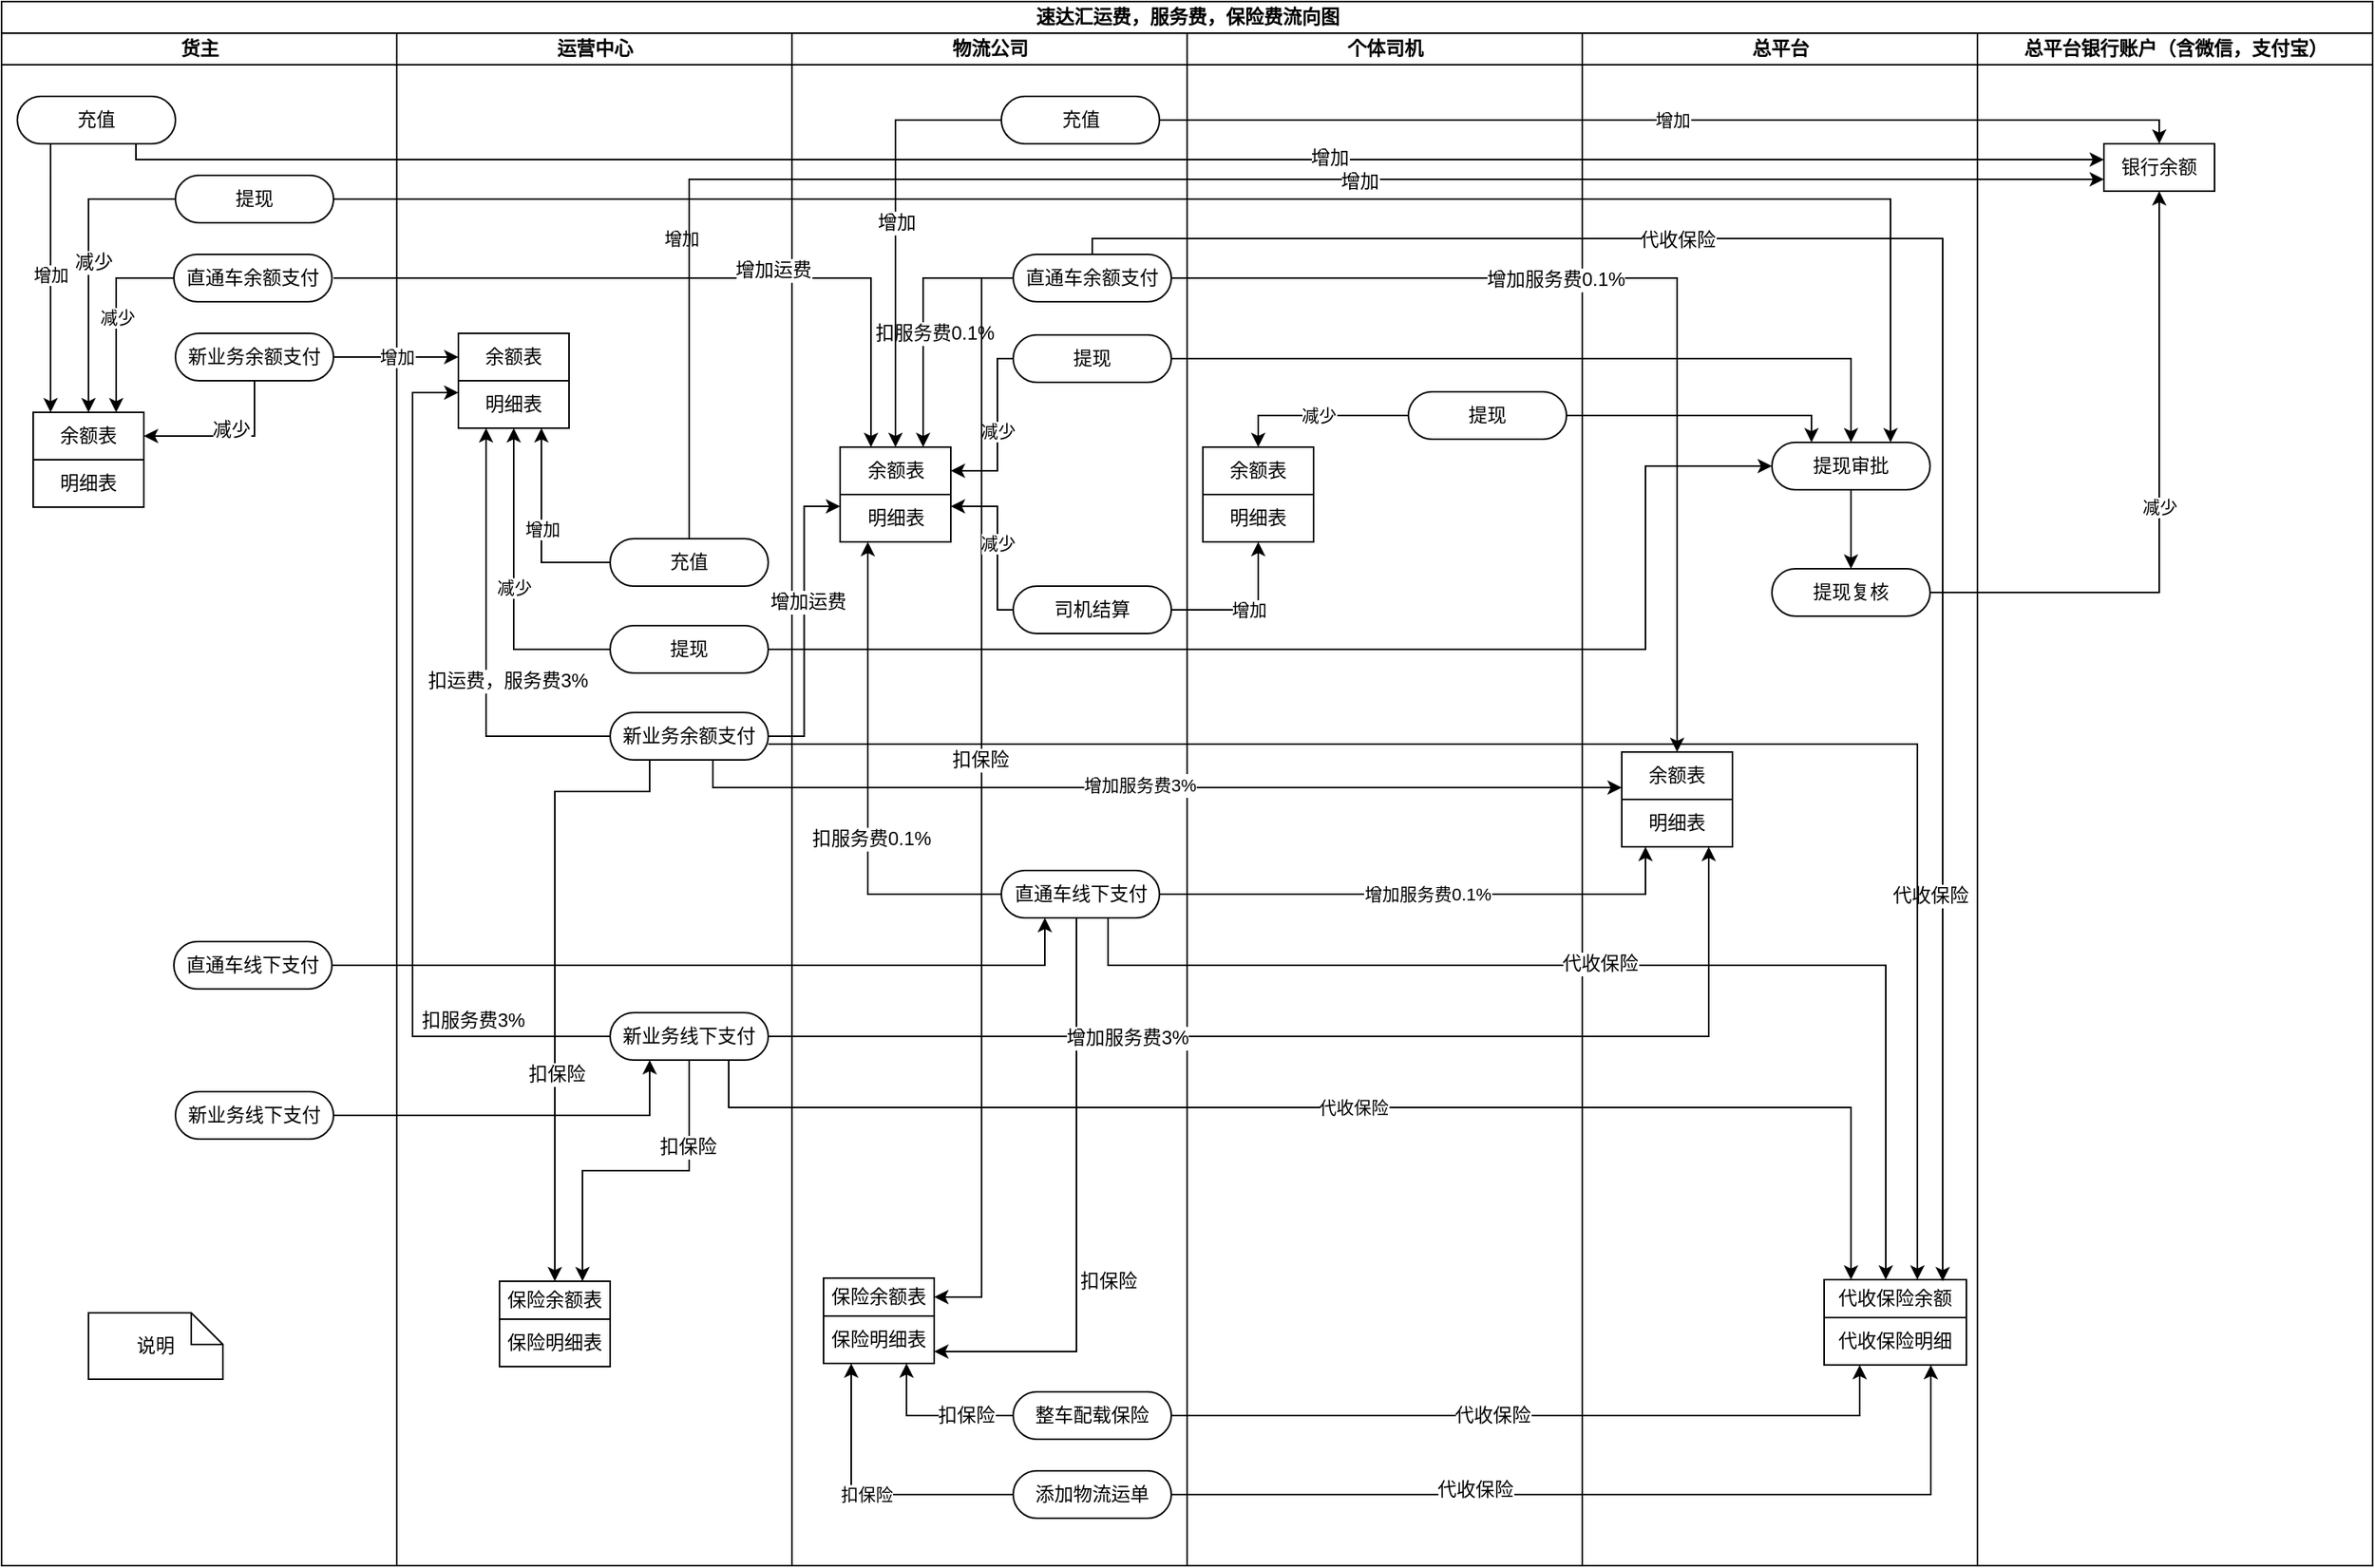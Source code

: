 <mxfile version="12.3.8" type="github" pages="3">
  <diagram name="货主账户及明细" id="0783ab3e-0a74-02c8-0abd-f7b4e66b4bec">
    <mxGraphModel dx="1662" dy="713" grid="1" gridSize="10" guides="1" tooltips="1" connect="1" arrows="1" fold="1" page="1" pageScale="1" pageWidth="850" pageHeight="1100" background="#ffffff" math="0" shadow="0">
      <root>
        <mxCell id="0"/>
        <mxCell id="1" parent="0"/>
        <mxCell id="1c1d494c118603dd-1" value="速达汇运费，服务费，保险费流向图" style="swimlane;html=1;childLayout=stackLayout;startSize=20;rounded=0;shadow=0;comic=0;labelBackgroundColor=none;strokeWidth=1;fontFamily=Verdana;fontSize=12;align=center;" parent="1" vertex="1">
          <mxGeometry x="40" y="20" width="1500" height="990" as="geometry"/>
        </mxCell>
        <mxCell id="1c1d494c118603dd-2" value="货主" style="swimlane;html=1;startSize=20;" parent="1c1d494c118603dd-1" vertex="1">
          <mxGeometry y="20" width="250" height="970" as="geometry"/>
        </mxCell>
        <mxCell id="FfNupLPTCF3Zzm_iDnfI-26" style="edgeStyle=orthogonalEdgeStyle;rounded=0;orthogonalLoop=1;jettySize=auto;html=1;entryX=0.5;entryY=0;entryDx=0;entryDy=0;" edge="1" parent="1c1d494c118603dd-2" source="1c1d494c118603dd-6" target="I3AY7QKZR8Awk9amFQ1F-125">
          <mxGeometry relative="1" as="geometry"/>
        </mxCell>
        <mxCell id="FfNupLPTCF3Zzm_iDnfI-47" value="减少" style="text;html=1;align=center;verticalAlign=middle;resizable=0;points=[];;labelBackgroundColor=#ffffff;" vertex="1" connectable="0" parent="FfNupLPTCF3Zzm_iDnfI-26">
          <mxGeometry y="3" relative="1" as="geometry">
            <mxPoint as="offset"/>
          </mxGeometry>
        </mxCell>
        <mxCell id="1c1d494c118603dd-6" value="提现" style="rounded=1;whiteSpace=wrap;html=1;shadow=0;comic=0;labelBackgroundColor=none;strokeWidth=1;fontFamily=Verdana;fontSize=12;align=center;arcSize=50;" parent="1c1d494c118603dd-2" vertex="1">
          <mxGeometry x="110" y="90" width="100" height="30" as="geometry"/>
        </mxCell>
        <mxCell id="1c1d494c118603dd-21" value="说明" style="shape=note;whiteSpace=wrap;html=1;rounded=0;shadow=0;comic=0;labelBackgroundColor=none;strokeWidth=1;fontFamily=Verdana;fontSize=12;align=center;size=20;" parent="1c1d494c118603dd-2" vertex="1">
          <mxGeometry x="55" y="810" width="85" height="42" as="geometry"/>
        </mxCell>
        <mxCell id="FfNupLPTCF3Zzm_iDnfI-24" value="增加" style="edgeStyle=orthogonalEdgeStyle;rounded=0;orthogonalLoop=1;jettySize=auto;html=1;exitX=0.25;exitY=1;exitDx=0;exitDy=0;entryX=0.157;entryY=0;entryDx=0;entryDy=0;entryPerimeter=0;" edge="1" parent="1c1d494c118603dd-2" source="I3AY7QKZR8Awk9amFQ1F-123" target="I3AY7QKZR8Awk9amFQ1F-125">
          <mxGeometry relative="1" as="geometry">
            <Array as="points">
              <mxPoint x="31" y="70"/>
            </Array>
          </mxGeometry>
        </mxCell>
        <mxCell id="I3AY7QKZR8Awk9amFQ1F-123" value="充值" style="rounded=1;whiteSpace=wrap;html=1;shadow=0;comic=0;labelBackgroundColor=none;strokeWidth=1;fontFamily=Verdana;fontSize=12;align=center;arcSize=50;" vertex="1" parent="1c1d494c118603dd-2">
          <mxGeometry x="10" y="40" width="100" height="30" as="geometry"/>
        </mxCell>
        <mxCell id="I3AY7QKZR8Awk9amFQ1F-125" value="余额表" style="rounded=0;whiteSpace=wrap;html=1;shadow=0;comic=0;labelBackgroundColor=none;strokeWidth=1;fontFamily=Verdana;fontSize=12;align=center;arcSize=50;" vertex="1" parent="1c1d494c118603dd-2">
          <mxGeometry x="20" y="240" width="70" height="30" as="geometry"/>
        </mxCell>
        <mxCell id="I3AY7QKZR8Awk9amFQ1F-126" value="明细表" style="rounded=0;whiteSpace=wrap;html=1;shadow=0;comic=0;labelBackgroundColor=none;strokeWidth=1;fontFamily=Verdana;fontSize=12;align=center;arcSize=50;" vertex="1" parent="1c1d494c118603dd-2">
          <mxGeometry x="20" y="270" width="70" height="30" as="geometry"/>
        </mxCell>
        <mxCell id="FfNupLPTCF3Zzm_iDnfI-27" value="减少" style="edgeStyle=orthogonalEdgeStyle;rounded=0;orthogonalLoop=1;jettySize=auto;html=1;entryX=0.75;entryY=0;entryDx=0;entryDy=0;" edge="1" parent="1c1d494c118603dd-2" source="I3AY7QKZR8Awk9amFQ1F-127" target="I3AY7QKZR8Awk9amFQ1F-125">
          <mxGeometry relative="1" as="geometry"/>
        </mxCell>
        <mxCell id="I3AY7QKZR8Awk9amFQ1F-127" value="直通车余额支付" style="rounded=1;whiteSpace=wrap;html=1;shadow=0;comic=0;labelBackgroundColor=none;strokeWidth=1;fontFamily=Verdana;fontSize=12;align=center;arcSize=50;" vertex="1" parent="1c1d494c118603dd-2">
          <mxGeometry x="109" y="140" width="100" height="30" as="geometry"/>
        </mxCell>
        <mxCell id="FfNupLPTCF3Zzm_iDnfI-45" style="edgeStyle=orthogonalEdgeStyle;rounded=0;orthogonalLoop=1;jettySize=auto;html=1;entryX=1;entryY=0.5;entryDx=0;entryDy=0;exitX=0.5;exitY=1;exitDx=0;exitDy=0;" edge="1" parent="1c1d494c118603dd-2" source="FfNupLPTCF3Zzm_iDnfI-34" target="I3AY7QKZR8Awk9amFQ1F-125">
          <mxGeometry relative="1" as="geometry">
            <Array as="points">
              <mxPoint x="160" y="255"/>
            </Array>
          </mxGeometry>
        </mxCell>
        <mxCell id="FfNupLPTCF3Zzm_iDnfI-46" value="减少" style="text;html=1;align=center;verticalAlign=middle;resizable=0;points=[];;labelBackgroundColor=#ffffff;" vertex="1" connectable="0" parent="FfNupLPTCF3Zzm_iDnfI-45">
          <mxGeometry x="-0.409" y="-15" relative="1" as="geometry">
            <mxPoint as="offset"/>
          </mxGeometry>
        </mxCell>
        <mxCell id="FfNupLPTCF3Zzm_iDnfI-34" value="新业务余额支付" style="rounded=1;whiteSpace=wrap;html=1;shadow=0;comic=0;labelBackgroundColor=none;strokeWidth=1;fontFamily=Verdana;fontSize=12;align=center;arcSize=50;" vertex="1" parent="1c1d494c118603dd-2">
          <mxGeometry x="110" y="190" width="100" height="30" as="geometry"/>
        </mxCell>
        <mxCell id="FfNupLPTCF3Zzm_iDnfI-61" value="直通车线下支付" style="rounded=1;whiteSpace=wrap;html=1;shadow=0;comic=0;labelBackgroundColor=none;strokeWidth=1;fontFamily=Verdana;fontSize=12;align=center;arcSize=50;" vertex="1" parent="1c1d494c118603dd-2">
          <mxGeometry x="109" y="575" width="100" height="30" as="geometry"/>
        </mxCell>
        <mxCell id="FfNupLPTCF3Zzm_iDnfI-65" value="新业务线下支付" style="rounded=1;whiteSpace=wrap;html=1;shadow=0;comic=0;labelBackgroundColor=none;strokeWidth=1;fontFamily=Verdana;fontSize=12;align=center;arcSize=50;" vertex="1" parent="1c1d494c118603dd-2">
          <mxGeometry x="110" y="670" width="100" height="30" as="geometry"/>
        </mxCell>
        <mxCell id="1c1d494c118603dd-3" value="运营中心" style="swimlane;html=1;startSize=20;" parent="1c1d494c118603dd-1" vertex="1">
          <mxGeometry x="250" y="20" width="250" height="970" as="geometry"/>
        </mxCell>
        <mxCell id="FfNupLPTCF3Zzm_iDnfI-49" value="减少" style="edgeStyle=orthogonalEdgeStyle;rounded=0;orthogonalLoop=1;jettySize=auto;html=1;entryX=0.5;entryY=1;entryDx=0;entryDy=0;" edge="1" parent="1c1d494c118603dd-3" source="I3AY7QKZR8Awk9amFQ1F-128" target="FfNupLPTCF3Zzm_iDnfI-36">
          <mxGeometry relative="1" as="geometry"/>
        </mxCell>
        <mxCell id="I3AY7QKZR8Awk9amFQ1F-128" value="提现" style="rounded=1;whiteSpace=wrap;html=1;shadow=0;comic=0;labelBackgroundColor=none;strokeWidth=1;fontFamily=Verdana;fontSize=12;align=center;arcSize=50;" vertex="1" parent="1c1d494c118603dd-3">
          <mxGeometry x="135" y="375" width="100" height="30" as="geometry"/>
        </mxCell>
        <mxCell id="I3AY7QKZR8Awk9amFQ1F-129" value="充值" style="rounded=1;whiteSpace=wrap;html=1;shadow=0;comic=0;labelBackgroundColor=none;strokeWidth=1;fontFamily=Verdana;fontSize=12;align=center;arcSize=50;" vertex="1" parent="1c1d494c118603dd-3">
          <mxGeometry x="135" y="320" width="100" height="30" as="geometry"/>
        </mxCell>
        <mxCell id="FfNupLPTCF3Zzm_iDnfI-50" style="edgeStyle=orthogonalEdgeStyle;rounded=0;orthogonalLoop=1;jettySize=auto;html=1;entryX=0.25;entryY=1;entryDx=0;entryDy=0;" edge="1" parent="1c1d494c118603dd-3" source="I3AY7QKZR8Awk9amFQ1F-130" target="FfNupLPTCF3Zzm_iDnfI-36">
          <mxGeometry relative="1" as="geometry"/>
        </mxCell>
        <mxCell id="FfNupLPTCF3Zzm_iDnfI-51" value="扣运费，服务费3%" style="text;html=1;align=center;verticalAlign=middle;resizable=0;points=[];;labelBackgroundColor=#ffffff;" vertex="1" connectable="0" parent="FfNupLPTCF3Zzm_iDnfI-50">
          <mxGeometry x="-0.411" y="-34" relative="1" as="geometry">
            <mxPoint x="-21" y="-33" as="offset"/>
          </mxGeometry>
        </mxCell>
        <mxCell id="FfNupLPTCF3Zzm_iDnfI-126" style="edgeStyle=orthogonalEdgeStyle;rounded=0;orthogonalLoop=1;jettySize=auto;html=1;entryX=0.5;entryY=0;entryDx=0;entryDy=0;exitX=0.25;exitY=1;exitDx=0;exitDy=0;" edge="1" parent="1c1d494c118603dd-3" source="I3AY7QKZR8Awk9amFQ1F-130" target="FfNupLPTCF3Zzm_iDnfI-101">
          <mxGeometry relative="1" as="geometry">
            <Array as="points">
              <mxPoint x="160" y="480"/>
              <mxPoint x="100" y="480"/>
            </Array>
          </mxGeometry>
        </mxCell>
        <mxCell id="FfNupLPTCF3Zzm_iDnfI-130" value="扣保险" style="text;html=1;align=center;verticalAlign=middle;resizable=0;points=[];;labelBackgroundColor=#ffffff;" vertex="1" connectable="0" parent="FfNupLPTCF3Zzm_iDnfI-126">
          <mxGeometry x="0.328" y="1" relative="1" as="geometry">
            <mxPoint as="offset"/>
          </mxGeometry>
        </mxCell>
        <mxCell id="I3AY7QKZR8Awk9amFQ1F-130" value="新业务余额支付" style="rounded=1;whiteSpace=wrap;html=1;shadow=0;comic=0;labelBackgroundColor=none;strokeWidth=1;fontFamily=Verdana;fontSize=12;align=center;arcSize=50;" vertex="1" parent="1c1d494c118603dd-3">
          <mxGeometry x="135" y="430" width="100" height="30" as="geometry"/>
        </mxCell>
        <mxCell id="FfNupLPTCF3Zzm_iDnfI-35" value="余额表" style="rounded=0;whiteSpace=wrap;html=1;shadow=0;comic=0;labelBackgroundColor=none;strokeWidth=1;fontFamily=Verdana;fontSize=12;align=center;arcSize=50;" vertex="1" parent="1c1d494c118603dd-3">
          <mxGeometry x="39" y="190" width="70" height="30" as="geometry"/>
        </mxCell>
        <mxCell id="FfNupLPTCF3Zzm_iDnfI-36" value="明细表" style="rounded=0;whiteSpace=wrap;html=1;shadow=0;comic=0;labelBackgroundColor=none;strokeWidth=1;fontFamily=Verdana;fontSize=12;align=center;arcSize=50;" vertex="1" parent="1c1d494c118603dd-3">
          <mxGeometry x="39" y="220" width="70" height="30" as="geometry"/>
        </mxCell>
        <mxCell id="FfNupLPTCF3Zzm_iDnfI-48" value="增加" style="edgeStyle=orthogonalEdgeStyle;rounded=0;orthogonalLoop=1;jettySize=auto;html=1;entryX=0.75;entryY=1;entryDx=0;entryDy=0;" edge="1" parent="1c1d494c118603dd-3" source="I3AY7QKZR8Awk9amFQ1F-129" target="FfNupLPTCF3Zzm_iDnfI-36">
          <mxGeometry relative="1" as="geometry">
            <mxPoint x="60" y="260" as="targetPoint"/>
          </mxGeometry>
        </mxCell>
        <mxCell id="FfNupLPTCF3Zzm_iDnfI-73" style="edgeStyle=orthogonalEdgeStyle;rounded=0;orthogonalLoop=1;jettySize=auto;html=1;entryX=0;entryY=0.25;entryDx=0;entryDy=0;" edge="1" parent="1c1d494c118603dd-3" source="FfNupLPTCF3Zzm_iDnfI-70" target="FfNupLPTCF3Zzm_iDnfI-36">
          <mxGeometry relative="1" as="geometry">
            <Array as="points">
              <mxPoint x="10" y="635"/>
              <mxPoint x="10" y="228"/>
            </Array>
          </mxGeometry>
        </mxCell>
        <mxCell id="FfNupLPTCF3Zzm_iDnfI-128" style="edgeStyle=orthogonalEdgeStyle;rounded=0;orthogonalLoop=1;jettySize=auto;html=1;entryX=0.75;entryY=0;entryDx=0;entryDy=0;" edge="1" parent="1c1d494c118603dd-3" source="FfNupLPTCF3Zzm_iDnfI-70" target="FfNupLPTCF3Zzm_iDnfI-101">
          <mxGeometry relative="1" as="geometry"/>
        </mxCell>
        <mxCell id="FfNupLPTCF3Zzm_iDnfI-129" value="扣保险" style="text;html=1;align=center;verticalAlign=middle;resizable=0;points=[];;labelBackgroundColor=#ffffff;" vertex="1" connectable="0" parent="FfNupLPTCF3Zzm_iDnfI-128">
          <mxGeometry x="-0.469" y="-1" relative="1" as="geometry">
            <mxPoint as="offset"/>
          </mxGeometry>
        </mxCell>
        <mxCell id="FfNupLPTCF3Zzm_iDnfI-70" value="新业务线下支付" style="rounded=1;whiteSpace=wrap;html=1;shadow=0;comic=0;labelBackgroundColor=none;strokeWidth=1;fontFamily=Verdana;fontSize=12;align=center;arcSize=50;" vertex="1" parent="1c1d494c118603dd-3">
          <mxGeometry x="135" y="620" width="100" height="30" as="geometry"/>
        </mxCell>
        <mxCell id="FfNupLPTCF3Zzm_iDnfI-101" value="保险余额表" style="rounded=0;whiteSpace=wrap;html=1;shadow=0;comic=0;labelBackgroundColor=none;strokeWidth=1;fontFamily=Verdana;fontSize=12;align=center;arcSize=50;" vertex="1" parent="1c1d494c118603dd-3">
          <mxGeometry x="65" y="790" width="70" height="24" as="geometry"/>
        </mxCell>
        <mxCell id="FfNupLPTCF3Zzm_iDnfI-102" value="保险明细表" style="rounded=0;whiteSpace=wrap;html=1;shadow=0;comic=0;labelBackgroundColor=none;strokeWidth=1;fontFamily=Verdana;fontSize=12;align=center;arcSize=50;" vertex="1" parent="1c1d494c118603dd-3">
          <mxGeometry x="65" y="814" width="70" height="30" as="geometry"/>
        </mxCell>
        <mxCell id="FfNupLPTCF3Zzm_iDnfI-121" value="扣服务费3%" style="text;html=1;align=center;verticalAlign=middle;resizable=0;points=[];;autosize=1;" vertex="1" parent="1c1d494c118603dd-3">
          <mxGeometry x="7.5" y="615" width="80" height="20" as="geometry"/>
        </mxCell>
        <mxCell id="1c1d494c118603dd-4" value="物流公司" style="swimlane;html=1;startSize=20;" parent="1c1d494c118603dd-1" vertex="1">
          <mxGeometry x="500" y="20" width="250" height="970" as="geometry"/>
        </mxCell>
        <mxCell id="1c1d494c118603dd-9" value="余额表" style="rounded=0;whiteSpace=wrap;html=1;shadow=0;comic=0;labelBackgroundColor=none;strokeWidth=1;fontFamily=Verdana;fontSize=12;align=center;arcSize=50;" parent="1c1d494c118603dd-4" vertex="1">
          <mxGeometry x="30.5" y="262" width="70" height="30" as="geometry"/>
        </mxCell>
        <mxCell id="I3AY7QKZR8Awk9amFQ1F-122" value="明细表" style="rounded=0;whiteSpace=wrap;html=1;shadow=0;comic=0;labelBackgroundColor=none;strokeWidth=1;fontFamily=Verdana;fontSize=12;align=center;arcSize=50;" vertex="1" parent="1c1d494c118603dd-4">
          <mxGeometry x="30.5" y="292" width="70" height="30" as="geometry"/>
        </mxCell>
        <mxCell id="FfNupLPTCF3Zzm_iDnfI-135" style="edgeStyle=orthogonalEdgeStyle;rounded=0;orthogonalLoop=1;jettySize=auto;html=1;entryX=0.75;entryY=1;entryDx=0;entryDy=0;" edge="1" parent="1c1d494c118603dd-4" source="FfNupLPTCF3Zzm_iDnfI-38" target="FfNupLPTCF3Zzm_iDnfI-78">
          <mxGeometry relative="1" as="geometry"/>
        </mxCell>
        <mxCell id="FfNupLPTCF3Zzm_iDnfI-137" value="扣保险" style="text;html=1;align=center;verticalAlign=middle;resizable=0;points=[];;labelBackgroundColor=#ffffff;" vertex="1" connectable="0" parent="FfNupLPTCF3Zzm_iDnfI-135">
          <mxGeometry x="-0.56" y="3" relative="1" as="geometry">
            <mxPoint x="-8" y="-3" as="offset"/>
          </mxGeometry>
        </mxCell>
        <mxCell id="FfNupLPTCF3Zzm_iDnfI-38" value="整车配载保险" style="rounded=1;whiteSpace=wrap;html=1;shadow=0;comic=0;labelBackgroundColor=none;strokeWidth=1;fontFamily=Verdana;fontSize=12;align=center;arcSize=50;" vertex="1" parent="1c1d494c118603dd-4">
          <mxGeometry x="140" y="860" width="100" height="30" as="geometry"/>
        </mxCell>
        <mxCell id="FfNupLPTCF3Zzm_iDnfI-136" value="扣保险" style="edgeStyle=orthogonalEdgeStyle;rounded=0;orthogonalLoop=1;jettySize=auto;html=1;entryX=0.25;entryY=1;entryDx=0;entryDy=0;" edge="1" parent="1c1d494c118603dd-4" source="FfNupLPTCF3Zzm_iDnfI-39" target="FfNupLPTCF3Zzm_iDnfI-78">
          <mxGeometry relative="1" as="geometry"/>
        </mxCell>
        <mxCell id="FfNupLPTCF3Zzm_iDnfI-39" value="添加物流运单" style="rounded=1;whiteSpace=wrap;html=1;shadow=0;comic=0;labelBackgroundColor=none;strokeWidth=1;fontFamily=Verdana;fontSize=12;align=center;arcSize=50;" vertex="1" parent="1c1d494c118603dd-4">
          <mxGeometry x="140" y="910" width="100" height="30" as="geometry"/>
        </mxCell>
        <mxCell id="FfNupLPTCF3Zzm_iDnfI-77" value="保险余额表" style="rounded=0;whiteSpace=wrap;html=1;shadow=0;comic=0;labelBackgroundColor=none;strokeWidth=1;fontFamily=Verdana;fontSize=12;align=center;arcSize=50;" vertex="1" parent="1c1d494c118603dd-4">
          <mxGeometry x="20" y="788" width="70" height="24" as="geometry"/>
        </mxCell>
        <mxCell id="FfNupLPTCF3Zzm_iDnfI-78" value="保险明细表" style="rounded=0;whiteSpace=wrap;html=1;shadow=0;comic=0;labelBackgroundColor=none;strokeWidth=1;fontFamily=Verdana;fontSize=12;align=center;arcSize=50;" vertex="1" parent="1c1d494c118603dd-4">
          <mxGeometry x="20" y="812" width="70" height="30" as="geometry"/>
        </mxCell>
        <mxCell id="FfNupLPTCF3Zzm_iDnfI-148" value="减少" style="edgeStyle=orthogonalEdgeStyle;rounded=0;orthogonalLoop=1;jettySize=auto;html=1;entryX=1;entryY=0.5;entryDx=0;entryDy=0;" edge="1" parent="1c1d494c118603dd-4" source="FfNupLPTCF3Zzm_iDnfI-95" target="1c1d494c118603dd-9">
          <mxGeometry relative="1" as="geometry">
            <Array as="points">
              <mxPoint x="130" y="206"/>
              <mxPoint x="130" y="277"/>
            </Array>
          </mxGeometry>
        </mxCell>
        <mxCell id="FfNupLPTCF3Zzm_iDnfI-95" value="提现" style="rounded=1;whiteSpace=wrap;html=1;shadow=0;comic=0;labelBackgroundColor=none;strokeWidth=1;fontFamily=Verdana;fontSize=12;align=center;arcSize=50;" vertex="1" parent="1c1d494c118603dd-4">
          <mxGeometry x="140" y="191" width="100" height="30" as="geometry"/>
        </mxCell>
        <mxCell id="FfNupLPTCF3Zzm_iDnfI-110" style="edgeStyle=orthogonalEdgeStyle;rounded=0;orthogonalLoop=1;jettySize=auto;html=1;entryX=0.75;entryY=0;entryDx=0;entryDy=0;" edge="1" parent="1c1d494c118603dd-4" source="FfNupLPTCF3Zzm_iDnfI-107" target="1c1d494c118603dd-9">
          <mxGeometry relative="1" as="geometry"/>
        </mxCell>
        <mxCell id="FfNupLPTCF3Zzm_iDnfI-111" value="扣服务费0.1%" style="text;html=1;align=center;verticalAlign=middle;resizable=0;points=[];;labelBackgroundColor=#ffffff;" vertex="1" connectable="0" parent="FfNupLPTCF3Zzm_iDnfI-110">
          <mxGeometry x="0.12" y="-2" relative="1" as="geometry">
            <mxPoint x="9" as="offset"/>
          </mxGeometry>
        </mxCell>
        <mxCell id="FfNupLPTCF3Zzm_iDnfI-131" style="edgeStyle=orthogonalEdgeStyle;rounded=0;orthogonalLoop=1;jettySize=auto;html=1;" edge="1" parent="1c1d494c118603dd-4" source="FfNupLPTCF3Zzm_iDnfI-107" target="FfNupLPTCF3Zzm_iDnfI-77">
          <mxGeometry relative="1" as="geometry">
            <Array as="points">
              <mxPoint x="120" y="155"/>
              <mxPoint x="120" y="800"/>
            </Array>
          </mxGeometry>
        </mxCell>
        <mxCell id="FfNupLPTCF3Zzm_iDnfI-132" value="扣保险" style="text;html=1;align=center;verticalAlign=middle;resizable=0;points=[];;labelBackgroundColor=#ffffff;" vertex="1" connectable="0" parent="FfNupLPTCF3Zzm_iDnfI-131">
          <mxGeometry x="-0.065" y="-1" relative="1" as="geometry">
            <mxPoint as="offset"/>
          </mxGeometry>
        </mxCell>
        <mxCell id="FfNupLPTCF3Zzm_iDnfI-107" value="直通车余额支付" style="rounded=1;whiteSpace=wrap;html=1;shadow=0;comic=0;labelBackgroundColor=none;strokeWidth=1;fontFamily=Verdana;fontSize=12;align=center;arcSize=50;" vertex="1" parent="1c1d494c118603dd-4">
          <mxGeometry x="140" y="140" width="100" height="30" as="geometry"/>
        </mxCell>
        <mxCell id="FfNupLPTCF3Zzm_iDnfI-103" value="直通车线下支付" style="rounded=1;whiteSpace=wrap;html=1;shadow=0;comic=0;labelBackgroundColor=none;strokeWidth=1;fontFamily=Verdana;fontSize=12;align=center;arcSize=50;" vertex="1" parent="1c1d494c118603dd-4">
          <mxGeometry x="132.5" y="530" width="100" height="30" as="geometry"/>
        </mxCell>
        <mxCell id="FfNupLPTCF3Zzm_iDnfI-133" style="edgeStyle=orthogonalEdgeStyle;rounded=0;orthogonalLoop=1;jettySize=auto;html=1;entryX=1;entryY=0.75;entryDx=0;entryDy=0;" edge="1" parent="1c1d494c118603dd-4" target="FfNupLPTCF3Zzm_iDnfI-78">
          <mxGeometry relative="1" as="geometry">
            <mxPoint x="100" y="830" as="targetPoint"/>
            <mxPoint x="210" y="560" as="sourcePoint"/>
            <Array as="points">
              <mxPoint x="180" y="560"/>
              <mxPoint x="180" y="835"/>
            </Array>
          </mxGeometry>
        </mxCell>
        <mxCell id="FfNupLPTCF3Zzm_iDnfI-134" value="扣保险" style="text;html=1;align=center;verticalAlign=middle;resizable=0;points=[];;labelBackgroundColor=#ffffff;" vertex="1" connectable="0" parent="FfNupLPTCF3Zzm_iDnfI-133">
          <mxGeometry x="0.301" y="3" relative="1" as="geometry">
            <mxPoint x="17" y="3" as="offset"/>
          </mxGeometry>
        </mxCell>
        <mxCell id="FfNupLPTCF3Zzm_iDnfI-142" style="edgeStyle=orthogonalEdgeStyle;rounded=0;orthogonalLoop=1;jettySize=auto;html=1;" edge="1" parent="1c1d494c118603dd-4" source="FfNupLPTCF3Zzm_iDnfI-139" target="1c1d494c118603dd-9">
          <mxGeometry relative="1" as="geometry"/>
        </mxCell>
        <mxCell id="FfNupLPTCF3Zzm_iDnfI-144" value="增加" style="text;html=1;align=center;verticalAlign=middle;resizable=0;points=[];;labelBackgroundColor=#ffffff;" vertex="1" connectable="0" parent="FfNupLPTCF3Zzm_iDnfI-142">
          <mxGeometry x="-0.526" y="41" relative="1" as="geometry">
            <mxPoint x="-2" y="24" as="offset"/>
          </mxGeometry>
        </mxCell>
        <mxCell id="FfNupLPTCF3Zzm_iDnfI-139" value="充值" style="rounded=1;whiteSpace=wrap;html=1;shadow=0;comic=0;labelBackgroundColor=none;strokeWidth=1;fontFamily=Verdana;fontSize=12;align=center;arcSize=50;" vertex="1" parent="1c1d494c118603dd-4">
          <mxGeometry x="132.5" y="40" width="100" height="30" as="geometry"/>
        </mxCell>
        <mxCell id="FfNupLPTCF3Zzm_iDnfI-152" value="减少" style="edgeStyle=orthogonalEdgeStyle;rounded=0;orthogonalLoop=1;jettySize=auto;html=1;entryX=1;entryY=0.25;entryDx=0;entryDy=0;" edge="1" parent="1c1d494c118603dd-4" source="FfNupLPTCF3Zzm_iDnfI-140" target="I3AY7QKZR8Awk9amFQ1F-122">
          <mxGeometry relative="1" as="geometry">
            <Array as="points">
              <mxPoint x="130" y="365"/>
              <mxPoint x="130" y="300"/>
            </Array>
          </mxGeometry>
        </mxCell>
        <mxCell id="FfNupLPTCF3Zzm_iDnfI-140" value="司机结算" style="rounded=1;whiteSpace=wrap;html=1;shadow=0;comic=0;labelBackgroundColor=none;strokeWidth=1;fontFamily=Verdana;fontSize=12;align=center;arcSize=50;" vertex="1" parent="1c1d494c118603dd-4">
          <mxGeometry x="140" y="350" width="100" height="30" as="geometry"/>
        </mxCell>
        <mxCell id="FfNupLPTCF3Zzm_iDnfI-106" style="edgeStyle=orthogonalEdgeStyle;rounded=0;orthogonalLoop=1;jettySize=auto;html=1;entryX=0.25;entryY=1;entryDx=0;entryDy=0;" edge="1" parent="1c1d494c118603dd-4" source="FfNupLPTCF3Zzm_iDnfI-103" target="I3AY7QKZR8Awk9amFQ1F-122">
          <mxGeometry relative="1" as="geometry">
            <mxPoint x="-220" y="340" as="targetPoint"/>
            <Array as="points">
              <mxPoint x="48" y="545"/>
            </Array>
          </mxGeometry>
        </mxCell>
        <mxCell id="FfNupLPTCF3Zzm_iDnfI-122" value="扣服务费0.1%" style="text;html=1;align=center;verticalAlign=middle;resizable=0;points=[];;labelBackgroundColor=#ffffff;" vertex="1" connectable="0" parent="FfNupLPTCF3Zzm_iDnfI-106">
          <mxGeometry x="-0.413" y="2" relative="1" as="geometry">
            <mxPoint x="4" y="-29.5" as="offset"/>
          </mxGeometry>
        </mxCell>
        <mxCell id="I3AY7QKZR8Awk9amFQ1F-1" value="个体司机" style="swimlane;html=1;startSize=20;" vertex="1" parent="1c1d494c118603dd-1">
          <mxGeometry x="750" y="20" width="250" height="970" as="geometry"/>
        </mxCell>
        <mxCell id="FfNupLPTCF3Zzm_iDnfI-79" value="减少" style="edgeStyle=orthogonalEdgeStyle;rounded=0;orthogonalLoop=1;jettySize=auto;html=1;" edge="1" parent="I3AY7QKZR8Awk9amFQ1F-1" source="FfNupLPTCF3Zzm_iDnfI-40" target="FfNupLPTCF3Zzm_iDnfI-43">
          <mxGeometry relative="1" as="geometry"/>
        </mxCell>
        <mxCell id="FfNupLPTCF3Zzm_iDnfI-40" value="提现" style="rounded=1;whiteSpace=wrap;html=1;shadow=0;comic=0;labelBackgroundColor=none;strokeWidth=1;fontFamily=Verdana;fontSize=12;align=center;arcSize=50;" vertex="1" parent="I3AY7QKZR8Awk9amFQ1F-1">
          <mxGeometry x="140" y="227" width="100" height="30" as="geometry"/>
        </mxCell>
        <mxCell id="FfNupLPTCF3Zzm_iDnfI-43" value="余额表" style="rounded=0;whiteSpace=wrap;html=1;shadow=0;comic=0;labelBackgroundColor=none;strokeWidth=1;fontFamily=Verdana;fontSize=12;align=center;arcSize=50;" vertex="1" parent="I3AY7QKZR8Awk9amFQ1F-1">
          <mxGeometry x="10" y="262" width="70" height="30" as="geometry"/>
        </mxCell>
        <mxCell id="FfNupLPTCF3Zzm_iDnfI-44" value="明细表" style="rounded=0;whiteSpace=wrap;html=1;shadow=0;comic=0;labelBackgroundColor=none;strokeWidth=1;fontFamily=Verdana;fontSize=12;align=center;arcSize=50;" vertex="1" parent="I3AY7QKZR8Awk9amFQ1F-1">
          <mxGeometry x="10" y="292" width="70" height="30" as="geometry"/>
        </mxCell>
        <mxCell id="I3AY7QKZR8Awk9amFQ1F-30" value="总平台" style="swimlane;html=1;startSize=20;" vertex="1" parent="1c1d494c118603dd-1">
          <mxGeometry x="1000" y="20" width="250" height="970" as="geometry"/>
        </mxCell>
        <mxCell id="FfNupLPTCF3Zzm_iDnfI-89" value="" style="edgeStyle=orthogonalEdgeStyle;rounded=0;orthogonalLoop=1;jettySize=auto;html=1;" edge="1" parent="I3AY7QKZR8Awk9amFQ1F-30" source="FfNupLPTCF3Zzm_iDnfI-41" target="FfNupLPTCF3Zzm_iDnfI-42">
          <mxGeometry relative="1" as="geometry"/>
        </mxCell>
        <mxCell id="FfNupLPTCF3Zzm_iDnfI-41" value="提现审批" style="rounded=1;whiteSpace=wrap;html=1;shadow=0;comic=0;labelBackgroundColor=none;strokeWidth=1;fontFamily=Verdana;fontSize=12;align=center;arcSize=50;" vertex="1" parent="I3AY7QKZR8Awk9amFQ1F-30">
          <mxGeometry x="120" y="259" width="100" height="30" as="geometry"/>
        </mxCell>
        <mxCell id="FfNupLPTCF3Zzm_iDnfI-42" value="提现复核" style="rounded=1;whiteSpace=wrap;html=1;shadow=0;comic=0;labelBackgroundColor=none;strokeWidth=1;fontFamily=Verdana;fontSize=12;align=center;arcSize=50;" vertex="1" parent="I3AY7QKZR8Awk9amFQ1F-30">
          <mxGeometry x="120" y="339" width="100" height="30" as="geometry"/>
        </mxCell>
        <mxCell id="FfNupLPTCF3Zzm_iDnfI-55" value="明细表" style="rounded=0;whiteSpace=wrap;html=1;shadow=0;comic=0;labelBackgroundColor=none;strokeWidth=1;fontFamily=Verdana;fontSize=12;align=center;arcSize=50;" vertex="1" parent="I3AY7QKZR8Awk9amFQ1F-30">
          <mxGeometry x="25" y="485" width="70" height="30" as="geometry"/>
        </mxCell>
        <mxCell id="FfNupLPTCF3Zzm_iDnfI-54" value="余额表" style="rounded=0;whiteSpace=wrap;html=1;shadow=0;comic=0;labelBackgroundColor=none;strokeWidth=1;fontFamily=Verdana;fontSize=12;align=center;arcSize=50;" vertex="1" parent="I3AY7QKZR8Awk9amFQ1F-30">
          <mxGeometry x="25" y="455" width="70" height="30" as="geometry"/>
        </mxCell>
        <mxCell id="FfNupLPTCF3Zzm_iDnfI-154" value="代收保险明细" style="rounded=0;whiteSpace=wrap;html=1;shadow=0;comic=0;labelBackgroundColor=none;strokeWidth=1;fontFamily=Verdana;fontSize=12;align=center;arcSize=50;" vertex="1" parent="I3AY7QKZR8Awk9amFQ1F-30">
          <mxGeometry x="153" y="813" width="90" height="30" as="geometry"/>
        </mxCell>
        <mxCell id="FfNupLPTCF3Zzm_iDnfI-153" value="代收保险余额" style="rounded=0;whiteSpace=wrap;html=1;shadow=0;comic=0;labelBackgroundColor=none;strokeWidth=1;fontFamily=Verdana;fontSize=12;align=center;arcSize=50;" vertex="1" parent="I3AY7QKZR8Awk9amFQ1F-30">
          <mxGeometry x="153" y="789" width="90" height="24" as="geometry"/>
        </mxCell>
        <mxCell id="FfNupLPTCF3Zzm_iDnfI-20" value="" style="edgeStyle=orthogonalEdgeStyle;rounded=0;orthogonalLoop=1;jettySize=auto;html=1;exitX=0.75;exitY=1;exitDx=0;exitDy=0;" edge="1" parent="1c1d494c118603dd-1" source="I3AY7QKZR8Awk9amFQ1F-123" target="FfNupLPTCF3Zzm_iDnfI-16">
          <mxGeometry relative="1" as="geometry">
            <Array as="points">
              <mxPoint x="85" y="100"/>
            </Array>
          </mxGeometry>
        </mxCell>
        <mxCell id="FfNupLPTCF3Zzm_iDnfI-93" value="增加" style="text;html=1;align=center;verticalAlign=middle;resizable=0;points=[];;labelBackgroundColor=#ffffff;" vertex="1" connectable="0" parent="FfNupLPTCF3Zzm_iDnfI-20">
          <mxGeometry x="0.608" y="244" relative="1" as="geometry">
            <mxPoint x="-244" y="243" as="offset"/>
          </mxGeometry>
        </mxCell>
        <mxCell id="FfNupLPTCF3Zzm_iDnfI-21" value="" style="edgeStyle=orthogonalEdgeStyle;rounded=0;orthogonalLoop=1;jettySize=auto;html=1;entryX=0.75;entryY=0;entryDx=0;entryDy=0;" edge="1" parent="1c1d494c118603dd-1" source="1c1d494c118603dd-6" target="FfNupLPTCF3Zzm_iDnfI-41">
          <mxGeometry relative="1" as="geometry">
            <mxPoint x="1350" y="100" as="targetPoint"/>
            <Array as="points">
              <mxPoint x="1195" y="125"/>
            </Array>
          </mxGeometry>
        </mxCell>
        <mxCell id="FfNupLPTCF3Zzm_iDnfI-33" value="增加" style="edgeStyle=orthogonalEdgeStyle;rounded=0;orthogonalLoop=1;jettySize=auto;html=1;" edge="1" parent="1c1d494c118603dd-1" target="1c1d494c118603dd-9">
          <mxGeometry x="-0.016" y="25" relative="1" as="geometry">
            <mxPoint x="210" y="175" as="sourcePoint"/>
            <Array as="points">
              <mxPoint x="550" y="175"/>
            </Array>
            <mxPoint as="offset"/>
          </mxGeometry>
        </mxCell>
        <mxCell id="FfNupLPTCF3Zzm_iDnfI-115" value="增加运费" style="text;html=1;align=center;verticalAlign=middle;resizable=0;points=[];;labelBackgroundColor=#ffffff;" vertex="1" connectable="0" parent="FfNupLPTCF3Zzm_iDnfI-33">
          <mxGeometry x="0.116" y="2" relative="1" as="geometry">
            <mxPoint x="28" y="-3" as="offset"/>
          </mxGeometry>
        </mxCell>
        <mxCell id="FfNupLPTCF3Zzm_iDnfI-37" value="增加" style="edgeStyle=orthogonalEdgeStyle;rounded=0;orthogonalLoop=1;jettySize=auto;html=1;" edge="1" parent="1c1d494c118603dd-1" source="FfNupLPTCF3Zzm_iDnfI-34" target="FfNupLPTCF3Zzm_iDnfI-35">
          <mxGeometry relative="1" as="geometry"/>
        </mxCell>
        <mxCell id="FfNupLPTCF3Zzm_iDnfI-52" style="edgeStyle=orthogonalEdgeStyle;rounded=0;orthogonalLoop=1;jettySize=auto;html=1;entryX=0;entryY=0.25;entryDx=0;entryDy=0;" edge="1" parent="1c1d494c118603dd-1" source="I3AY7QKZR8Awk9amFQ1F-130" target="I3AY7QKZR8Awk9amFQ1F-122">
          <mxGeometry relative="1" as="geometry"/>
        </mxCell>
        <mxCell id="FfNupLPTCF3Zzm_iDnfI-53" value="增加运费" style="text;html=1;align=center;verticalAlign=middle;resizable=0;points=[];;labelBackgroundColor=#ffffff;" vertex="1" connectable="0" parent="FfNupLPTCF3Zzm_iDnfI-52">
          <mxGeometry x="-0.077" relative="1" as="geometry">
            <mxPoint x="2" y="-20" as="offset"/>
          </mxGeometry>
        </mxCell>
        <mxCell id="FfNupLPTCF3Zzm_iDnfI-56" style="edgeStyle=orthogonalEdgeStyle;rounded=0;orthogonalLoop=1;jettySize=auto;html=1;exitX=1;exitY=0.5;exitDx=0;exitDy=0;entryX=0.5;entryY=0;entryDx=0;entryDy=0;" edge="1" parent="1c1d494c118603dd-1" source="FfNupLPTCF3Zzm_iDnfI-107" target="FfNupLPTCF3Zzm_iDnfI-54">
          <mxGeometry relative="1" as="geometry">
            <mxPoint x="1060" y="400" as="targetPoint"/>
            <Array as="points">
              <mxPoint x="1060" y="175"/>
            </Array>
          </mxGeometry>
        </mxCell>
        <mxCell id="FfNupLPTCF3Zzm_iDnfI-58" value="增加服务费0.1%" style="text;html=1;align=center;verticalAlign=middle;resizable=0;points=[];;labelBackgroundColor=#ffffff;" vertex="1" connectable="0" parent="FfNupLPTCF3Zzm_iDnfI-56">
          <mxGeometry x="-0.218" y="-1" relative="1" as="geometry">
            <mxPoint as="offset"/>
          </mxGeometry>
        </mxCell>
        <mxCell id="FfNupLPTCF3Zzm_iDnfI-64" value="增加服务费0.1%" style="edgeStyle=orthogonalEdgeStyle;rounded=0;orthogonalLoop=1;jettySize=auto;html=1;exitX=1;exitY=0.5;exitDx=0;exitDy=0;" edge="1" parent="1c1d494c118603dd-1" source="FfNupLPTCF3Zzm_iDnfI-103">
          <mxGeometry relative="1" as="geometry">
            <mxPoint x="1040" y="535" as="targetPoint"/>
            <Array as="points">
              <mxPoint x="1040" y="565"/>
            </Array>
          </mxGeometry>
        </mxCell>
        <mxCell id="FfNupLPTCF3Zzm_iDnfI-75" style="edgeStyle=orthogonalEdgeStyle;rounded=0;orthogonalLoop=1;jettySize=auto;html=1;" edge="1" parent="1c1d494c118603dd-1" source="FfNupLPTCF3Zzm_iDnfI-70">
          <mxGeometry relative="1" as="geometry">
            <mxPoint x="1080" y="535" as="targetPoint"/>
            <Array as="points">
              <mxPoint x="1080" y="655"/>
              <mxPoint x="1080" y="535"/>
            </Array>
          </mxGeometry>
        </mxCell>
        <mxCell id="FfNupLPTCF3Zzm_iDnfI-76" value="增加服务费3%" style="text;html=1;align=center;verticalAlign=middle;resizable=0;points=[];;labelBackgroundColor=#ffffff;" vertex="1" connectable="0" parent="FfNupLPTCF3Zzm_iDnfI-75">
          <mxGeometry x="-0.365" y="-1" relative="1" as="geometry">
            <mxPoint as="offset"/>
          </mxGeometry>
        </mxCell>
        <mxCell id="FfNupLPTCF3Zzm_iDnfI-82" style="edgeStyle=orthogonalEdgeStyle;rounded=0;orthogonalLoop=1;jettySize=auto;html=1;entryX=0;entryY=0.5;entryDx=0;entryDy=0;" edge="1" parent="1c1d494c118603dd-1" source="I3AY7QKZR8Awk9amFQ1F-128" target="FfNupLPTCF3Zzm_iDnfI-41">
          <mxGeometry relative="1" as="geometry">
            <mxPoint x="1120" y="283" as="targetPoint"/>
            <Array as="points">
              <mxPoint x="1040" y="410"/>
              <mxPoint x="1040" y="294"/>
            </Array>
          </mxGeometry>
        </mxCell>
        <mxCell id="FfNupLPTCF3Zzm_iDnfI-90" value="减少" style="edgeStyle=orthogonalEdgeStyle;rounded=0;orthogonalLoop=1;jettySize=auto;html=1;entryX=0.5;entryY=1;entryDx=0;entryDy=0;" edge="1" parent="1c1d494c118603dd-1" source="FfNupLPTCF3Zzm_iDnfI-42" target="FfNupLPTCF3Zzm_iDnfI-16">
          <mxGeometry relative="1" as="geometry">
            <mxPoint x="1360" y="150" as="targetPoint"/>
            <Array as="points">
              <mxPoint x="1365" y="374"/>
            </Array>
          </mxGeometry>
        </mxCell>
        <mxCell id="FfNupLPTCF3Zzm_iDnfI-91" style="edgeStyle=orthogonalEdgeStyle;rounded=0;orthogonalLoop=1;jettySize=auto;html=1;entryX=0;entryY=0.75;entryDx=0;entryDy=0;" edge="1" parent="1c1d494c118603dd-1" source="I3AY7QKZR8Awk9amFQ1F-129" target="FfNupLPTCF3Zzm_iDnfI-16">
          <mxGeometry relative="1" as="geometry">
            <Array as="points">
              <mxPoint x="435" y="113"/>
            </Array>
          </mxGeometry>
        </mxCell>
        <mxCell id="FfNupLPTCF3Zzm_iDnfI-92" value="增加" style="text;html=1;align=center;verticalAlign=middle;resizable=0;points=[];;labelBackgroundColor=#ffffff;" vertex="1" connectable="0" parent="FfNupLPTCF3Zzm_iDnfI-91">
          <mxGeometry x="0.161" y="-1" relative="1" as="geometry">
            <mxPoint as="offset"/>
          </mxGeometry>
        </mxCell>
        <mxCell id="FfNupLPTCF3Zzm_iDnfI-99" style="edgeStyle=orthogonalEdgeStyle;rounded=0;orthogonalLoop=1;jettySize=auto;html=1;entryX=0.25;entryY=0;entryDx=0;entryDy=0;" edge="1" parent="1c1d494c118603dd-1" source="FfNupLPTCF3Zzm_iDnfI-40" target="FfNupLPTCF3Zzm_iDnfI-41">
          <mxGeometry relative="1" as="geometry">
            <Array as="points">
              <mxPoint x="1145" y="262"/>
            </Array>
          </mxGeometry>
        </mxCell>
        <mxCell id="FfNupLPTCF3Zzm_iDnfI-100" style="edgeStyle=orthogonalEdgeStyle;rounded=0;orthogonalLoop=1;jettySize=auto;html=1;entryX=0.5;entryY=0;entryDx=0;entryDy=0;" edge="1" parent="1c1d494c118603dd-1" source="FfNupLPTCF3Zzm_iDnfI-95" target="FfNupLPTCF3Zzm_iDnfI-41">
          <mxGeometry relative="1" as="geometry">
            <mxPoint x="1170" y="266" as="targetPoint"/>
          </mxGeometry>
        </mxCell>
        <mxCell id="FfNupLPTCF3Zzm_iDnfI-112" style="edgeStyle=orthogonalEdgeStyle;rounded=0;orthogonalLoop=1;jettySize=auto;html=1;entryX=0;entryY=0.75;entryDx=0;entryDy=0;" edge="1" parent="1c1d494c118603dd-1" source="I3AY7QKZR8Awk9amFQ1F-130" target="FfNupLPTCF3Zzm_iDnfI-54">
          <mxGeometry relative="1" as="geometry">
            <Array as="points">
              <mxPoint x="450" y="498"/>
            </Array>
          </mxGeometry>
        </mxCell>
        <mxCell id="FfNupLPTCF3Zzm_iDnfI-113" value="&lt;span style=&quot;font-size: 11px&quot;&gt;增加服务费3%&lt;/span&gt;" style="text;html=1;align=center;verticalAlign=middle;resizable=0;points=[];;labelBackgroundColor=#ffffff;" vertex="1" connectable="0" parent="FfNupLPTCF3Zzm_iDnfI-112">
          <mxGeometry x="-0.03" y="2" relative="1" as="geometry">
            <mxPoint as="offset"/>
          </mxGeometry>
        </mxCell>
        <mxCell id="FfNupLPTCF3Zzm_iDnfI-123" style="edgeStyle=orthogonalEdgeStyle;rounded=0;orthogonalLoop=1;jettySize=auto;html=1;" edge="1" parent="1c1d494c118603dd-1" source="FfNupLPTCF3Zzm_iDnfI-61">
          <mxGeometry relative="1" as="geometry">
            <mxPoint x="660" y="580" as="targetPoint"/>
            <Array as="points">
              <mxPoint x="660" y="610"/>
            </Array>
          </mxGeometry>
        </mxCell>
        <mxCell id="FfNupLPTCF3Zzm_iDnfI-124" style="edgeStyle=orthogonalEdgeStyle;rounded=0;orthogonalLoop=1;jettySize=auto;html=1;entryX=0.25;entryY=1;entryDx=0;entryDy=0;" edge="1" parent="1c1d494c118603dd-1" source="FfNupLPTCF3Zzm_iDnfI-65" target="FfNupLPTCF3Zzm_iDnfI-70">
          <mxGeometry relative="1" as="geometry"/>
        </mxCell>
        <mxCell id="FfNupLPTCF3Zzm_iDnfI-143" value="增加" style="edgeStyle=orthogonalEdgeStyle;rounded=0;orthogonalLoop=1;jettySize=auto;html=1;entryX=0.5;entryY=0;entryDx=0;entryDy=0;" edge="1" parent="1c1d494c118603dd-1" source="FfNupLPTCF3Zzm_iDnfI-139" target="FfNupLPTCF3Zzm_iDnfI-16">
          <mxGeometry relative="1" as="geometry">
            <Array as="points">
              <mxPoint x="1365" y="75"/>
            </Array>
          </mxGeometry>
        </mxCell>
        <mxCell id="FfNupLPTCF3Zzm_iDnfI-149" value="增加" style="edgeStyle=orthogonalEdgeStyle;rounded=0;orthogonalLoop=1;jettySize=auto;html=1;entryX=0.5;entryY=1;entryDx=0;entryDy=0;" edge="1" parent="1c1d494c118603dd-1" source="FfNupLPTCF3Zzm_iDnfI-140" target="FfNupLPTCF3Zzm_iDnfI-44">
          <mxGeometry relative="1" as="geometry"/>
        </mxCell>
        <mxCell id="FfNupLPTCF3Zzm_iDnfI-155" style="edgeStyle=orthogonalEdgeStyle;rounded=0;orthogonalLoop=1;jettySize=auto;html=1;" edge="1" parent="1c1d494c118603dd-1" source="FfNupLPTCF3Zzm_iDnfI-103" target="FfNupLPTCF3Zzm_iDnfI-153">
          <mxGeometry relative="1" as="geometry">
            <mxPoint x="700" y="585" as="sourcePoint"/>
            <mxPoint x="1192" y="770" as="targetPoint"/>
            <Array as="points">
              <mxPoint x="700" y="610"/>
              <mxPoint x="1192" y="610"/>
            </Array>
          </mxGeometry>
        </mxCell>
        <mxCell id="FfNupLPTCF3Zzm_iDnfI-156" value="代收保险" style="text;html=1;align=center;verticalAlign=middle;resizable=0;points=[];;labelBackgroundColor=#ffffff;" vertex="1" connectable="0" parent="FfNupLPTCF3Zzm_iDnfI-155">
          <mxGeometry x="-0.056" y="1" relative="1" as="geometry">
            <mxPoint as="offset"/>
          </mxGeometry>
        </mxCell>
        <mxCell id="I3AY7QKZR8Awk9amFQ1F-59" value="总平台银行账户（含微信，支付宝）" style="swimlane;html=1;startSize=20;" vertex="1" parent="1c1d494c118603dd-1">
          <mxGeometry x="1250" y="20" width="250" height="970" as="geometry"/>
        </mxCell>
        <mxCell id="I3AY7QKZR8Awk9amFQ1F-60" style="edgeStyle=orthogonalEdgeStyle;rounded=0;html=1;labelBackgroundColor=none;startArrow=none;startFill=0;startSize=5;endArrow=classicThin;endFill=1;endSize=5;jettySize=auto;orthogonalLoop=1;strokeWidth=1;fontFamily=Verdana;fontSize=12" edge="1" parent="I3AY7QKZR8Awk9amFQ1F-59" source="I3AY7QKZR8Awk9amFQ1F-61">
          <mxGeometry relative="1" as="geometry">
            <mxPoint x="100" y="110" as="targetPoint"/>
          </mxGeometry>
        </mxCell>
        <mxCell id="FfNupLPTCF3Zzm_iDnfI-16" value="银行余额" style="rounded=0;whiteSpace=wrap;html=1;shadow=0;comic=0;labelBackgroundColor=none;strokeWidth=1;fontFamily=Verdana;fontSize=12;align=center;arcSize=50;" vertex="1" parent="I3AY7QKZR8Awk9amFQ1F-59">
          <mxGeometry x="80" y="70" width="70" height="30" as="geometry"/>
        </mxCell>
        <mxCell id="FfNupLPTCF3Zzm_iDnfI-158" style="edgeStyle=orthogonalEdgeStyle;rounded=0;orthogonalLoop=1;jettySize=auto;html=1;entryX=0.844;entryY=0.042;entryDx=0;entryDy=0;entryPerimeter=0;" edge="1" parent="1c1d494c118603dd-1" source="FfNupLPTCF3Zzm_iDnfI-107" target="FfNupLPTCF3Zzm_iDnfI-153">
          <mxGeometry relative="1" as="geometry">
            <mxPoint x="1228" y="770" as="targetPoint"/>
            <Array as="points">
              <mxPoint x="690" y="150"/>
              <mxPoint x="1228" y="150"/>
            </Array>
          </mxGeometry>
        </mxCell>
        <mxCell id="FfNupLPTCF3Zzm_iDnfI-164" value="代收保险" style="text;html=1;align=center;verticalAlign=middle;resizable=0;points=[];;labelBackgroundColor=#ffffff;" vertex="1" connectable="0" parent="FfNupLPTCF3Zzm_iDnfI-158">
          <mxGeometry x="0.53" y="-2" relative="1" as="geometry">
            <mxPoint x="-6.5" y="39" as="offset"/>
          </mxGeometry>
        </mxCell>
        <mxCell id="FfNupLPTCF3Zzm_iDnfI-171" value="代收保险" style="text;html=1;align=center;verticalAlign=middle;resizable=0;points=[];;labelBackgroundColor=#ffffff;" vertex="1" connectable="0" parent="FfNupLPTCF3Zzm_iDnfI-158">
          <mxGeometry x="-0.372" y="-1" relative="1" as="geometry">
            <mxPoint as="offset"/>
          </mxGeometry>
        </mxCell>
        <mxCell id="FfNupLPTCF3Zzm_iDnfI-163" value="代收保险" style="edgeStyle=orthogonalEdgeStyle;rounded=0;orthogonalLoop=1;jettySize=auto;html=1;" edge="1" parent="1c1d494c118603dd-1" source="FfNupLPTCF3Zzm_iDnfI-70" target="FfNupLPTCF3Zzm_iDnfI-153">
          <mxGeometry relative="1" as="geometry">
            <Array as="points">
              <mxPoint x="460" y="700"/>
              <mxPoint x="1170" y="700"/>
            </Array>
          </mxGeometry>
        </mxCell>
        <mxCell id="FfNupLPTCF3Zzm_iDnfI-165" style="edgeStyle=orthogonalEdgeStyle;rounded=0;orthogonalLoop=1;jettySize=auto;html=1;" edge="1" parent="1c1d494c118603dd-1" source="I3AY7QKZR8Awk9amFQ1F-130" target="FfNupLPTCF3Zzm_iDnfI-153">
          <mxGeometry relative="1" as="geometry">
            <mxPoint x="1212" y="790" as="targetPoint"/>
            <Array as="points">
              <mxPoint x="1212" y="470"/>
            </Array>
          </mxGeometry>
        </mxCell>
        <mxCell id="FfNupLPTCF3Zzm_iDnfI-167" style="edgeStyle=orthogonalEdgeStyle;rounded=0;orthogonalLoop=1;jettySize=auto;html=1;entryX=0.25;entryY=1;entryDx=0;entryDy=0;" edge="1" parent="1c1d494c118603dd-1" source="FfNupLPTCF3Zzm_iDnfI-38" target="FfNupLPTCF3Zzm_iDnfI-154">
          <mxGeometry relative="1" as="geometry"/>
        </mxCell>
        <mxCell id="FfNupLPTCF3Zzm_iDnfI-169" value="代收保险" style="text;html=1;align=center;verticalAlign=middle;resizable=0;points=[];;labelBackgroundColor=#ffffff;" vertex="1" connectable="0" parent="FfNupLPTCF3Zzm_iDnfI-167">
          <mxGeometry x="-0.133" relative="1" as="geometry">
            <mxPoint as="offset"/>
          </mxGeometry>
        </mxCell>
        <mxCell id="FfNupLPTCF3Zzm_iDnfI-168" style="edgeStyle=orthogonalEdgeStyle;rounded=0;orthogonalLoop=1;jettySize=auto;html=1;entryX=0.75;entryY=1;entryDx=0;entryDy=0;" edge="1" parent="1c1d494c118603dd-1" source="FfNupLPTCF3Zzm_iDnfI-39" target="FfNupLPTCF3Zzm_iDnfI-154">
          <mxGeometry relative="1" as="geometry"/>
        </mxCell>
        <mxCell id="FfNupLPTCF3Zzm_iDnfI-170" value="代收保险" style="text;html=1;align=center;verticalAlign=middle;resizable=0;points=[];;labelBackgroundColor=#ffffff;" vertex="1" connectable="0" parent="FfNupLPTCF3Zzm_iDnfI-168">
          <mxGeometry x="-0.318" y="3" relative="1" as="geometry">
            <mxPoint as="offset"/>
          </mxGeometry>
        </mxCell>
      </root>
    </mxGraphModel>
  </diagram>
  <diagram name="Copy of 货主账户及明细" id="FgBb3varEeYqgUfKMa5g">
    <mxGraphModel dx="1422" dy="713" grid="1" gridSize="10" guides="1" tooltips="1" connect="1" arrows="1" fold="1" page="1" pageScale="1" pageWidth="850" pageHeight="1100" background="#ffffff" math="0" shadow="0">
      <root>
        <mxCell id="FfinuB7OxpHtBuNWjSvG-0"/>
        <mxCell id="FfinuB7OxpHtBuNWjSvG-1" parent="FfinuB7OxpHtBuNWjSvG-0"/>
        <mxCell id="FfinuB7OxpHtBuNWjSvG-2" value="资金流向" style="swimlane;html=1;childLayout=stackLayout;startSize=20;rounded=0;shadow=0;comic=0;labelBackgroundColor=none;strokeWidth=1;fontFamily=Verdana;fontSize=12;align=center;" vertex="1" parent="FfinuB7OxpHtBuNWjSvG-1">
          <mxGeometry x="40" y="20" width="1500" height="990" as="geometry"/>
        </mxCell>
        <mxCell id="FfinuB7OxpHtBuNWjSvG-3" value="货主账户及明细" style="swimlane;html=1;startSize=20;" vertex="1" parent="FfinuB7OxpHtBuNWjSvG-2">
          <mxGeometry y="20" width="250" height="970" as="geometry"/>
        </mxCell>
        <mxCell id="FfinuB7OxpHtBuNWjSvG-4" value="提现" style="rounded=1;whiteSpace=wrap;html=1;shadow=0;comic=0;labelBackgroundColor=none;strokeWidth=1;fontFamily=Verdana;fontSize=12;align=center;arcSize=50;" vertex="1" parent="FfinuB7OxpHtBuNWjSvG-3">
          <mxGeometry x="62.5" y="100" width="100" height="30" as="geometry"/>
        </mxCell>
        <mxCell id="FfinuB7OxpHtBuNWjSvG-5" value="说明" style="shape=note;whiteSpace=wrap;html=1;rounded=0;shadow=0;comic=0;labelBackgroundColor=none;strokeWidth=1;fontFamily=Verdana;fontSize=12;align=center;size=20;" vertex="1" parent="FfinuB7OxpHtBuNWjSvG-3">
          <mxGeometry x="70" y="340" width="85" height="42" as="geometry"/>
        </mxCell>
        <mxCell id="FfinuB7OxpHtBuNWjSvG-6" value="充值" style="rounded=1;whiteSpace=wrap;html=1;shadow=0;comic=0;labelBackgroundColor=none;strokeWidth=1;fontFamily=Verdana;fontSize=12;align=center;arcSize=50;" vertex="1" parent="FfinuB7OxpHtBuNWjSvG-3">
          <mxGeometry x="5" y="50" width="100" height="30" as="geometry"/>
        </mxCell>
        <mxCell id="FfinuB7OxpHtBuNWjSvG-7" value="余额表" style="rounded=0;whiteSpace=wrap;html=1;shadow=0;comic=0;labelBackgroundColor=none;strokeWidth=1;fontFamily=Verdana;fontSize=12;align=center;arcSize=50;" vertex="1" parent="FfinuB7OxpHtBuNWjSvG-3">
          <mxGeometry x="35" y="230" width="70" height="30" as="geometry"/>
        </mxCell>
        <mxCell id="FfinuB7OxpHtBuNWjSvG-8" value="明细表" style="rounded=0;whiteSpace=wrap;html=1;shadow=0;comic=0;labelBackgroundColor=none;strokeWidth=1;fontFamily=Verdana;fontSize=12;align=center;arcSize=50;" vertex="1" parent="FfinuB7OxpHtBuNWjSvG-3">
          <mxGeometry x="140" y="230" width="70" height="30" as="geometry"/>
        </mxCell>
        <mxCell id="FfinuB7OxpHtBuNWjSvG-9" value="支付运费" style="rounded=1;whiteSpace=wrap;html=1;shadow=0;comic=0;labelBackgroundColor=none;strokeWidth=1;fontFamily=Verdana;fontSize=12;align=center;arcSize=50;" vertex="1" parent="FfinuB7OxpHtBuNWjSvG-3">
          <mxGeometry x="140" y="150" width="100" height="30" as="geometry"/>
        </mxCell>
        <mxCell id="FfinuB7OxpHtBuNWjSvG-10" value="运营中心账户及明细" style="swimlane;html=1;startSize=20;" vertex="1" parent="FfinuB7OxpHtBuNWjSvG-2">
          <mxGeometry x="250" y="20" width="250" height="970" as="geometry"/>
        </mxCell>
        <mxCell id="FfinuB7OxpHtBuNWjSvG-11" style="edgeStyle=none;rounded=0;html=1;labelBackgroundColor=none;startArrow=none;startFill=0;startSize=5;endArrow=classicThin;endFill=1;endSize=5;jettySize=auto;orthogonalLoop=1;strokeWidth=1;fontFamily=Verdana;fontSize=12" edge="1" parent="FfinuB7OxpHtBuNWjSvG-10" source="FfinuB7OxpHtBuNWjSvG-12" target="FfinuB7OxpHtBuNWjSvG-17">
          <mxGeometry relative="1" as="geometry"/>
        </mxCell>
        <mxCell id="FfinuB7OxpHtBuNWjSvG-12" value="Action" style="rounded=1;whiteSpace=wrap;html=1;shadow=0;comic=0;labelBackgroundColor=none;strokeWidth=1;fontFamily=Verdana;fontSize=12;align=center;arcSize=50;" vertex="1" parent="FfinuB7OxpHtBuNWjSvG-10">
          <mxGeometry x="64" y="450" width="100" height="30" as="geometry"/>
        </mxCell>
        <mxCell id="FfinuB7OxpHtBuNWjSvG-13" style="edgeStyle=none;rounded=0;html=1;labelBackgroundColor=none;startArrow=none;startFill=0;startSize=5;endArrow=classicThin;endFill=1;endSize=5;jettySize=auto;orthogonalLoop=1;strokeWidth=1;fontFamily=Verdana;fontSize=12" edge="1" parent="FfinuB7OxpHtBuNWjSvG-10" source="FfinuB7OxpHtBuNWjSvG-14" target="FfinuB7OxpHtBuNWjSvG-12">
          <mxGeometry relative="1" as="geometry"/>
        </mxCell>
        <mxCell id="FfinuB7OxpHtBuNWjSvG-14" value="" style="whiteSpace=wrap;html=1;rounded=0;shadow=0;comic=0;labelBackgroundColor=none;strokeWidth=1;fillColor=#000000;fontFamily=Verdana;fontSize=12;align=center;rotation=0;" vertex="1" parent="FfinuB7OxpHtBuNWjSvG-10">
          <mxGeometry x="40" y="410" width="147" height="10" as="geometry"/>
        </mxCell>
        <mxCell id="FfinuB7OxpHtBuNWjSvG-15" style="edgeStyle=orthogonalEdgeStyle;rounded=0;html=1;entryX=0.25;entryY=0;labelBackgroundColor=none;startArrow=none;startFill=0;startSize=5;endArrow=classicThin;endFill=1;endSize=5;jettySize=auto;orthogonalLoop=1;strokeWidth=1;fontFamily=Verdana;fontSize=12" edge="1" parent="FfinuB7OxpHtBuNWjSvG-10" target="FfinuB7OxpHtBuNWjSvG-14">
          <mxGeometry relative="1" as="geometry">
            <mxPoint x="30" y="380" as="sourcePoint"/>
          </mxGeometry>
        </mxCell>
        <mxCell id="FfinuB7OxpHtBuNWjSvG-16" style="edgeStyle=none;rounded=0;html=1;labelBackgroundColor=none;startArrow=none;startFill=0;startSize=5;endArrow=classicThin;endFill=1;endSize=5;jettySize=auto;orthogonalLoop=1;strokeWidth=1;fontFamily=Verdana;fontSize=12" edge="1" parent="FfinuB7OxpHtBuNWjSvG-10" source="FfinuB7OxpHtBuNWjSvG-17" target="FfinuB7OxpHtBuNWjSvG-18">
          <mxGeometry relative="1" as="geometry"/>
        </mxCell>
        <mxCell id="FfinuB7OxpHtBuNWjSvG-17" value="Object" style="rounded=0;whiteSpace=wrap;html=1;shadow=0;comic=0;labelBackgroundColor=none;strokeWidth=1;fontFamily=Verdana;fontSize=12;align=center;arcSize=50;" vertex="1" parent="FfinuB7OxpHtBuNWjSvG-10">
          <mxGeometry x="125" y="510" width="70" height="30" as="geometry"/>
        </mxCell>
        <mxCell id="FfinuB7OxpHtBuNWjSvG-18" value="Action" style="rounded=1;whiteSpace=wrap;html=1;shadow=0;comic=0;labelBackgroundColor=none;strokeWidth=1;fontFamily=Verdana;fontSize=12;align=center;arcSize=50;" vertex="1" parent="FfinuB7OxpHtBuNWjSvG-10">
          <mxGeometry x="85" y="580" width="100" height="30" as="geometry"/>
        </mxCell>
        <mxCell id="FfinuB7OxpHtBuNWjSvG-19" style="edgeStyle=none;rounded=0;html=1;dashed=1;labelBackgroundColor=none;startArrow=none;startFill=0;startSize=5;endArrow=oval;endFill=0;endSize=5;jettySize=auto;orthogonalLoop=1;strokeWidth=1;fontFamily=Verdana;fontSize=12" edge="1" parent="FfinuB7OxpHtBuNWjSvG-10" source="FfinuB7OxpHtBuNWjSvG-21" target="FfinuB7OxpHtBuNWjSvG-12">
          <mxGeometry relative="1" as="geometry"/>
        </mxCell>
        <mxCell id="FfinuB7OxpHtBuNWjSvG-20" style="edgeStyle=none;rounded=0;html=1;dashed=1;labelBackgroundColor=none;startArrow=none;startFill=0;startSize=5;endArrow=oval;endFill=0;endSize=5;jettySize=auto;orthogonalLoop=1;strokeWidth=1;fontFamily=Verdana;fontSize=12" edge="1" parent="FfinuB7OxpHtBuNWjSvG-10" source="FfinuB7OxpHtBuNWjSvG-21" target="FfinuB7OxpHtBuNWjSvG-17">
          <mxGeometry relative="1" as="geometry"/>
        </mxCell>
        <mxCell id="FfinuB7OxpHtBuNWjSvG-21" value="Note" style="shape=note;whiteSpace=wrap;html=1;rounded=0;shadow=0;comic=0;labelBackgroundColor=none;strokeWidth=1;fontFamily=Verdana;fontSize=12;align=center;size=20;" vertex="1" parent="FfinuB7OxpHtBuNWjSvG-10">
          <mxGeometry x="10" y="510" width="90" height="55" as="geometry"/>
        </mxCell>
        <mxCell id="FfinuB7OxpHtBuNWjSvG-22" style="edgeStyle=none;rounded=0;html=1;dashed=1;labelBackgroundColor=none;startArrow=none;startFill=0;startSize=5;endArrow=oval;endFill=0;endSize=5;jettySize=auto;orthogonalLoop=1;strokeWidth=1;fontFamily=Verdana;fontSize=12" edge="1" parent="FfinuB7OxpHtBuNWjSvG-10" source="FfinuB7OxpHtBuNWjSvG-23" target="FfinuB7OxpHtBuNWjSvG-18">
          <mxGeometry relative="1" as="geometry"/>
        </mxCell>
        <mxCell id="FfinuB7OxpHtBuNWjSvG-23" value="Note" style="shape=note;whiteSpace=wrap;html=1;rounded=0;shadow=0;comic=0;labelBackgroundColor=none;strokeWidth=1;fontFamily=Verdana;fontSize=12;align=center;size=20;" vertex="1" parent="FfinuB7OxpHtBuNWjSvG-10">
          <mxGeometry x="40" y="648" width="105" height="55" as="geometry"/>
        </mxCell>
        <mxCell id="FfinuB7OxpHtBuNWjSvG-24" value="提现" style="rounded=1;whiteSpace=wrap;html=1;shadow=0;comic=0;labelBackgroundColor=none;strokeWidth=1;fontFamily=Verdana;fontSize=12;align=center;arcSize=50;" vertex="1" parent="FfinuB7OxpHtBuNWjSvG-10">
          <mxGeometry x="65" y="100" width="100" height="30" as="geometry"/>
        </mxCell>
        <mxCell id="FfinuB7OxpHtBuNWjSvG-25" value="充值" style="rounded=1;whiteSpace=wrap;html=1;shadow=0;comic=0;labelBackgroundColor=none;strokeWidth=1;fontFamily=Verdana;fontSize=12;align=center;arcSize=50;" vertex="1" parent="FfinuB7OxpHtBuNWjSvG-10">
          <mxGeometry x="7.5" y="50" width="100" height="30" as="geometry"/>
        </mxCell>
        <mxCell id="FfinuB7OxpHtBuNWjSvG-26" value="支付运费" style="rounded=1;whiteSpace=wrap;html=1;shadow=0;comic=0;labelBackgroundColor=none;strokeWidth=1;fontFamily=Verdana;fontSize=12;align=center;arcSize=50;" vertex="1" parent="FfinuB7OxpHtBuNWjSvG-10">
          <mxGeometry x="142.5" y="150" width="100" height="30" as="geometry"/>
        </mxCell>
        <mxCell id="FfinuB7OxpHtBuNWjSvG-27" style="edgeStyle=none;rounded=0;html=1;labelBackgroundColor=none;startArrow=none;startFill=0;startSize=5;endArrow=classicThin;endFill=1;endSize=5;jettySize=auto;orthogonalLoop=1;strokeWidth=1;fontFamily=Verdana;fontSize=12" edge="1" parent="FfinuB7OxpHtBuNWjSvG-2" source="FfinuB7OxpHtBuNWjSvG-18" target="FfinuB7OxpHtBuNWjSvG-32">
          <mxGeometry relative="1" as="geometry"/>
        </mxCell>
        <mxCell id="FfinuB7OxpHtBuNWjSvG-28" style="edgeStyle=none;rounded=0;html=1;dashed=1;labelBackgroundColor=none;startArrow=none;startFill=0;startSize=5;endArrow=oval;endFill=0;endSize=5;jettySize=auto;orthogonalLoop=1;strokeWidth=1;fontFamily=Verdana;fontSize=12" edge="1" parent="FfinuB7OxpHtBuNWjSvG-2" source="FfinuB7OxpHtBuNWjSvG-23" target="FfinuB7OxpHtBuNWjSvG-32">
          <mxGeometry relative="1" as="geometry"/>
        </mxCell>
        <mxCell id="FfinuB7OxpHtBuNWjSvG-29" value="物流公司账户及明细" style="swimlane;html=1;startSize=20;" vertex="1" parent="FfinuB7OxpHtBuNWjSvG-2">
          <mxGeometry x="500" y="20" width="250" height="970" as="geometry"/>
        </mxCell>
        <mxCell id="FfinuB7OxpHtBuNWjSvG-30" value="余额表" style="rounded=0;whiteSpace=wrap;html=1;shadow=0;comic=0;labelBackgroundColor=none;strokeWidth=1;fontFamily=Verdana;fontSize=12;align=center;arcSize=50;" vertex="1" parent="FfinuB7OxpHtBuNWjSvG-29">
          <mxGeometry x="26" y="200" width="70" height="30" as="geometry"/>
        </mxCell>
        <mxCell id="FfinuB7OxpHtBuNWjSvG-31" style="edgeStyle=none;rounded=0;html=1;labelBackgroundColor=none;startArrow=none;startFill=0;startSize=5;endArrow=classicThin;endFill=1;endSize=5;jettySize=auto;orthogonalLoop=1;strokeWidth=1;fontFamily=Verdana;fontSize=12" edge="1" parent="FfinuB7OxpHtBuNWjSvG-29" source="FfinuB7OxpHtBuNWjSvG-32" target="FfinuB7OxpHtBuNWjSvG-34">
          <mxGeometry relative="1" as="geometry"/>
        </mxCell>
        <mxCell id="FfinuB7OxpHtBuNWjSvG-32" value="Object" style="rounded=0;whiteSpace=wrap;html=1;shadow=0;comic=0;labelBackgroundColor=none;strokeWidth=1;fontFamily=Verdana;fontSize=12;align=center;arcSize=50;" vertex="1" parent="FfinuB7OxpHtBuNWjSvG-29">
          <mxGeometry x="-35" y="610" width="70" height="30" as="geometry"/>
        </mxCell>
        <mxCell id="FfinuB7OxpHtBuNWjSvG-33" style="edgeStyle=none;rounded=0;html=1;labelBackgroundColor=none;startArrow=none;startFill=0;startSize=5;endArrow=classicThin;endFill=1;endSize=5;jettySize=auto;orthogonalLoop=1;strokeWidth=1;fontFamily=Verdana;fontSize=12" edge="1" parent="FfinuB7OxpHtBuNWjSvG-29" source="FfinuB7OxpHtBuNWjSvG-34" target="FfinuB7OxpHtBuNWjSvG-36">
          <mxGeometry relative="1" as="geometry"/>
        </mxCell>
        <mxCell id="FfinuB7OxpHtBuNWjSvG-34" value="Action" style="rounded=1;whiteSpace=wrap;html=1;shadow=0;comic=0;labelBackgroundColor=none;strokeWidth=1;fontFamily=Verdana;fontSize=12;align=center;arcSize=50;" vertex="1" parent="FfinuB7OxpHtBuNWjSvG-29">
          <mxGeometry x="70" y="670" width="100" height="30" as="geometry"/>
        </mxCell>
        <mxCell id="FfinuB7OxpHtBuNWjSvG-35" style="edgeStyle=none;rounded=0;html=1;labelBackgroundColor=none;startArrow=none;startFill=0;startSize=5;endArrow=classicThin;endFill=1;endSize=5;jettySize=auto;orthogonalLoop=1;strokeWidth=1;fontFamily=Verdana;fontSize=12" edge="1" parent="FfinuB7OxpHtBuNWjSvG-29" source="FfinuB7OxpHtBuNWjSvG-36" target="FfinuB7OxpHtBuNWjSvG-37">
          <mxGeometry relative="1" as="geometry"/>
        </mxCell>
        <mxCell id="FfinuB7OxpHtBuNWjSvG-36" value="Action" style="rounded=1;whiteSpace=wrap;html=1;shadow=0;comic=0;labelBackgroundColor=none;strokeWidth=1;fontFamily=Verdana;fontSize=12;align=center;arcSize=50;" vertex="1" parent="FfinuB7OxpHtBuNWjSvG-29">
          <mxGeometry x="70" y="810" width="100" height="30" as="geometry"/>
        </mxCell>
        <mxCell id="FfinuB7OxpHtBuNWjSvG-37" value="" style="shape=mxgraph.bpmn.shape;html=1;verticalLabelPosition=bottom;labelBackgroundColor=#ffffff;verticalAlign=top;perimeter=ellipsePerimeter;outline=end;symbol=terminate;rounded=0;shadow=0;comic=0;strokeWidth=1;fontFamily=Verdana;fontSize=12;align=center;" vertex="1" parent="FfinuB7OxpHtBuNWjSvG-29">
          <mxGeometry x="100" y="880" width="40" height="40" as="geometry"/>
        </mxCell>
        <mxCell id="FfinuB7OxpHtBuNWjSvG-38" value="Note" style="shape=note;whiteSpace=wrap;html=1;rounded=0;shadow=0;comic=0;labelBackgroundColor=none;strokeWidth=1;fontFamily=Verdana;fontSize=12;align=center;size=20;" vertex="1" parent="FfinuB7OxpHtBuNWjSvG-29">
          <mxGeometry x="67.5" y="280" width="105" height="55" as="geometry"/>
        </mxCell>
        <mxCell id="FfinuB7OxpHtBuNWjSvG-39" style="edgeStyle=none;rounded=0;html=1;dashed=1;labelBackgroundColor=none;startArrow=none;startFill=0;startSize=5;endArrow=oval;endFill=0;endSize=5;jettySize=auto;orthogonalLoop=1;strokeWidth=1;fontFamily=Verdana;fontSize=12" edge="1" parent="FfinuB7OxpHtBuNWjSvG-29" source="FfinuB7OxpHtBuNWjSvG-41" target="FfinuB7OxpHtBuNWjSvG-34">
          <mxGeometry relative="1" as="geometry"/>
        </mxCell>
        <mxCell id="FfinuB7OxpHtBuNWjSvG-40" style="edgeStyle=none;rounded=0;html=1;dashed=1;labelBackgroundColor=none;startArrow=none;startFill=0;startSize=5;endArrow=oval;endFill=0;endSize=5;jettySize=auto;orthogonalLoop=1;strokeWidth=1;fontFamily=Verdana;fontSize=12" edge="1" parent="FfinuB7OxpHtBuNWjSvG-29" source="FfinuB7OxpHtBuNWjSvG-41" target="FfinuB7OxpHtBuNWjSvG-32">
          <mxGeometry relative="1" as="geometry"/>
        </mxCell>
        <mxCell id="FfinuB7OxpHtBuNWjSvG-41" value="Note" style="shape=note;whiteSpace=wrap;html=1;rounded=0;shadow=0;comic=0;labelBackgroundColor=none;strokeWidth=1;fontFamily=Verdana;fontSize=12;align=center;size=20;" vertex="1" parent="FfinuB7OxpHtBuNWjSvG-29">
          <mxGeometry x="120" y="590" width="115" height="50" as="geometry"/>
        </mxCell>
        <mxCell id="FfinuB7OxpHtBuNWjSvG-42" style="edgeStyle=none;rounded=0;html=1;dashed=1;labelBackgroundColor=none;startArrow=none;startFill=0;startSize=5;endArrow=oval;endFill=0;endSize=5;jettySize=auto;orthogonalLoop=1;strokeWidth=1;fontFamily=Verdana;fontSize=12" edge="1" parent="FfinuB7OxpHtBuNWjSvG-29" source="FfinuB7OxpHtBuNWjSvG-43" target="FfinuB7OxpHtBuNWjSvG-36">
          <mxGeometry relative="1" as="geometry"/>
        </mxCell>
        <mxCell id="FfinuB7OxpHtBuNWjSvG-43" value="Note" style="shape=note;whiteSpace=wrap;html=1;rounded=0;shadow=0;comic=0;labelBackgroundColor=none;strokeWidth=1;fontFamily=Verdana;fontSize=12;align=center;size=20;" vertex="1" parent="FfinuB7OxpHtBuNWjSvG-29">
          <mxGeometry x="150" y="740" width="95" height="45" as="geometry"/>
        </mxCell>
        <mxCell id="FfinuB7OxpHtBuNWjSvG-44" value="明细表" style="rounded=0;whiteSpace=wrap;html=1;shadow=0;comic=0;labelBackgroundColor=none;strokeWidth=1;fontFamily=Verdana;fontSize=12;align=center;arcSize=50;" vertex="1" parent="FfinuB7OxpHtBuNWjSvG-29">
          <mxGeometry x="150" y="200" width="70" height="30" as="geometry"/>
        </mxCell>
        <mxCell id="FfinuB7OxpHtBuNWjSvG-45" value="个体司机账户账户及明细" style="swimlane;html=1;startSize=20;" vertex="1" parent="FfinuB7OxpHtBuNWjSvG-2">
          <mxGeometry x="750" y="20" width="250" height="970" as="geometry"/>
        </mxCell>
        <mxCell id="FfinuB7OxpHtBuNWjSvG-46" style="rounded=0;html=1;labelBackgroundColor=none;startArrow=none;startFill=0;startSize=5;endArrow=classicThin;endFill=1;endSize=5;jettySize=auto;orthogonalLoop=1;strokeWidth=1;fontFamily=Verdana;fontSize=12" edge="1" parent="FfinuB7OxpHtBuNWjSvG-45" source="FfinuB7OxpHtBuNWjSvG-47" target="FfinuB7OxpHtBuNWjSvG-51">
          <mxGeometry relative="1" as="geometry"/>
        </mxCell>
        <mxCell id="FfinuB7OxpHtBuNWjSvG-47" value="Action" style="rounded=1;whiteSpace=wrap;html=1;shadow=0;comic=0;labelBackgroundColor=none;strokeWidth=1;fontFamily=Verdana;fontSize=12;align=center;arcSize=50;" vertex="1" parent="FfinuB7OxpHtBuNWjSvG-45">
          <mxGeometry x="45" y="208" width="100" height="30" as="geometry"/>
        </mxCell>
        <mxCell id="FfinuB7OxpHtBuNWjSvG-48" style="edgeStyle=none;rounded=0;html=1;labelBackgroundColor=none;startArrow=none;startFill=0;startSize=5;endArrow=classicThin;endFill=1;endSize=5;jettySize=auto;orthogonalLoop=1;strokeWidth=1;fontFamily=Verdana;fontSize=12" edge="1" parent="FfinuB7OxpHtBuNWjSvG-45" source="FfinuB7OxpHtBuNWjSvG-49" target="FfinuB7OxpHtBuNWjSvG-52">
          <mxGeometry relative="1" as="geometry"/>
        </mxCell>
        <mxCell id="FfinuB7OxpHtBuNWjSvG-49" value="Action" style="rounded=1;whiteSpace=wrap;html=1;shadow=0;comic=0;labelBackgroundColor=none;strokeWidth=1;fontFamily=Verdana;fontSize=12;align=center;arcSize=50;" vertex="1" parent="FfinuB7OxpHtBuNWjSvG-45">
          <mxGeometry x="85" y="330" width="100" height="30" as="geometry"/>
        </mxCell>
        <mxCell id="FfinuB7OxpHtBuNWjSvG-50" style="edgeStyle=none;rounded=0;html=1;labelBackgroundColor=none;startArrow=none;startFill=0;startSize=5;endArrow=classicThin;endFill=1;endSize=5;jettySize=auto;orthogonalLoop=1;strokeWidth=1;fontFamily=Verdana;fontSize=12" edge="1" parent="FfinuB7OxpHtBuNWjSvG-45" source="FfinuB7OxpHtBuNWjSvG-51" target="FfinuB7OxpHtBuNWjSvG-49">
          <mxGeometry relative="1" as="geometry"/>
        </mxCell>
        <mxCell id="FfinuB7OxpHtBuNWjSvG-51" value="Object" style="rounded=0;whiteSpace=wrap;html=1;shadow=0;comic=0;labelBackgroundColor=none;strokeWidth=1;fontFamily=Verdana;fontSize=12;align=center;arcSize=50;" vertex="1" parent="FfinuB7OxpHtBuNWjSvG-45">
          <mxGeometry x="15" y="268" width="70" height="30" as="geometry"/>
        </mxCell>
        <mxCell id="FfinuB7OxpHtBuNWjSvG-52" value="Object" style="rounded=0;whiteSpace=wrap;html=1;shadow=0;comic=0;labelBackgroundColor=none;strokeWidth=1;fontFamily=Verdana;fontSize=12;align=center;arcSize=50;" vertex="1" parent="FfinuB7OxpHtBuNWjSvG-45">
          <mxGeometry x="-35" y="360" width="70" height="30" as="geometry"/>
        </mxCell>
        <mxCell id="FfinuB7OxpHtBuNWjSvG-53" style="edgeStyle=none;rounded=0;html=1;labelBackgroundColor=none;startArrow=none;startFill=0;startSize=5;endArrow=classicThin;endFill=1;endSize=5;jettySize=auto;orthogonalLoop=1;strokeWidth=1;fontFamily=Verdana;fontSize=12" edge="1" parent="FfinuB7OxpHtBuNWjSvG-45" source="FfinuB7OxpHtBuNWjSvG-54" target="FfinuB7OxpHtBuNWjSvG-56">
          <mxGeometry relative="1" as="geometry"/>
        </mxCell>
        <mxCell id="FfinuB7OxpHtBuNWjSvG-54" value="Object" style="rounded=0;whiteSpace=wrap;html=1;shadow=0;comic=0;labelBackgroundColor=none;strokeWidth=1;fontFamily=Verdana;fontSize=12;align=center;arcSize=50;" vertex="1" parent="FfinuB7OxpHtBuNWjSvG-45">
          <mxGeometry x="-35" y="610" width="70" height="30" as="geometry"/>
        </mxCell>
        <mxCell id="FfinuB7OxpHtBuNWjSvG-55" style="edgeStyle=none;rounded=0;html=1;labelBackgroundColor=none;startArrow=none;startFill=0;startSize=5;endArrow=classicThin;endFill=1;endSize=5;jettySize=auto;orthogonalLoop=1;strokeWidth=1;fontFamily=Verdana;fontSize=12" edge="1" parent="FfinuB7OxpHtBuNWjSvG-45" source="FfinuB7OxpHtBuNWjSvG-56" target="FfinuB7OxpHtBuNWjSvG-58">
          <mxGeometry relative="1" as="geometry"/>
        </mxCell>
        <mxCell id="FfinuB7OxpHtBuNWjSvG-56" value="Action" style="rounded=1;whiteSpace=wrap;html=1;shadow=0;comic=0;labelBackgroundColor=none;strokeWidth=1;fontFamily=Verdana;fontSize=12;align=center;arcSize=50;" vertex="1" parent="FfinuB7OxpHtBuNWjSvG-45">
          <mxGeometry x="70" y="670" width="100" height="30" as="geometry"/>
        </mxCell>
        <mxCell id="FfinuB7OxpHtBuNWjSvG-57" style="edgeStyle=none;rounded=0;html=1;labelBackgroundColor=none;startArrow=none;startFill=0;startSize=5;endArrow=classicThin;endFill=1;endSize=5;jettySize=auto;orthogonalLoop=1;strokeWidth=1;fontFamily=Verdana;fontSize=12" edge="1" parent="FfinuB7OxpHtBuNWjSvG-45" source="FfinuB7OxpHtBuNWjSvG-58" target="FfinuB7OxpHtBuNWjSvG-59">
          <mxGeometry relative="1" as="geometry"/>
        </mxCell>
        <mxCell id="FfinuB7OxpHtBuNWjSvG-58" value="Action" style="rounded=1;whiteSpace=wrap;html=1;shadow=0;comic=0;labelBackgroundColor=none;strokeWidth=1;fontFamily=Verdana;fontSize=12;align=center;arcSize=50;" vertex="1" parent="FfinuB7OxpHtBuNWjSvG-45">
          <mxGeometry x="70" y="810" width="100" height="30" as="geometry"/>
        </mxCell>
        <mxCell id="FfinuB7OxpHtBuNWjSvG-59" value="" style="shape=mxgraph.bpmn.shape;html=1;verticalLabelPosition=bottom;labelBackgroundColor=#ffffff;verticalAlign=top;perimeter=ellipsePerimeter;outline=end;symbol=terminate;rounded=0;shadow=0;comic=0;strokeWidth=1;fontFamily=Verdana;fontSize=12;align=center;" vertex="1" parent="FfinuB7OxpHtBuNWjSvG-45">
          <mxGeometry x="100" y="880" width="40" height="40" as="geometry"/>
        </mxCell>
        <mxCell id="FfinuB7OxpHtBuNWjSvG-60" style="edgeStyle=none;rounded=0;html=1;dashed=1;labelBackgroundColor=none;startArrow=none;startFill=0;startSize=5;endArrow=oval;endFill=0;endSize=5;jettySize=auto;orthogonalLoop=1;strokeWidth=1;fontFamily=Verdana;fontSize=12" edge="1" parent="FfinuB7OxpHtBuNWjSvG-45" source="FfinuB7OxpHtBuNWjSvG-62" target="FfinuB7OxpHtBuNWjSvG-47">
          <mxGeometry relative="1" as="geometry"/>
        </mxCell>
        <mxCell id="FfinuB7OxpHtBuNWjSvG-61" style="edgeStyle=none;rounded=0;html=1;dashed=1;labelBackgroundColor=none;startArrow=none;startFill=0;startSize=5;endArrow=oval;endFill=0;endSize=5;jettySize=auto;orthogonalLoop=1;strokeWidth=1;fontFamily=Verdana;fontSize=12" edge="1" parent="FfinuB7OxpHtBuNWjSvG-45" source="FfinuB7OxpHtBuNWjSvG-62" target="FfinuB7OxpHtBuNWjSvG-51">
          <mxGeometry relative="1" as="geometry"/>
        </mxCell>
        <mxCell id="FfinuB7OxpHtBuNWjSvG-62" value="Note" style="shape=note;whiteSpace=wrap;html=1;rounded=0;shadow=0;comic=0;labelBackgroundColor=none;strokeWidth=1;fontFamily=Verdana;fontSize=12;align=center;size=20;" vertex="1" parent="FfinuB7OxpHtBuNWjSvG-45">
          <mxGeometry x="160" y="256" width="75" height="44" as="geometry"/>
        </mxCell>
        <mxCell id="FfinuB7OxpHtBuNWjSvG-63" style="edgeStyle=none;rounded=0;html=1;dashed=1;labelBackgroundColor=none;startArrow=none;startFill=0;startSize=5;endArrow=oval;endFill=0;endSize=5;jettySize=auto;orthogonalLoop=1;strokeWidth=1;fontFamily=Verdana;fontSize=12" edge="1" parent="FfinuB7OxpHtBuNWjSvG-45" source="FfinuB7OxpHtBuNWjSvG-65" target="FfinuB7OxpHtBuNWjSvG-49">
          <mxGeometry relative="1" as="geometry"/>
        </mxCell>
        <mxCell id="FfinuB7OxpHtBuNWjSvG-64" style="edgeStyle=none;rounded=0;html=1;dashed=1;labelBackgroundColor=none;startArrow=none;startFill=0;startSize=5;endArrow=oval;endFill=0;endSize=5;jettySize=auto;orthogonalLoop=1;strokeWidth=1;fontFamily=Verdana;fontSize=12" edge="1" parent="FfinuB7OxpHtBuNWjSvG-45" source="FfinuB7OxpHtBuNWjSvG-65" target="FfinuB7OxpHtBuNWjSvG-52">
          <mxGeometry relative="1" as="geometry"/>
        </mxCell>
        <mxCell id="FfinuB7OxpHtBuNWjSvG-65" value="Note" style="shape=note;whiteSpace=wrap;html=1;rounded=0;shadow=0;comic=0;labelBackgroundColor=none;strokeWidth=1;fontFamily=Verdana;fontSize=12;align=center;size=20;" vertex="1" parent="FfinuB7OxpHtBuNWjSvG-45">
          <mxGeometry x="110" y="415" width="105" height="55" as="geometry"/>
        </mxCell>
        <mxCell id="FfinuB7OxpHtBuNWjSvG-66" style="edgeStyle=none;rounded=0;html=1;dashed=1;labelBackgroundColor=none;startArrow=none;startFill=0;startSize=5;endArrow=oval;endFill=0;endSize=5;jettySize=auto;orthogonalLoop=1;strokeWidth=1;fontFamily=Verdana;fontSize=12" edge="1" parent="FfinuB7OxpHtBuNWjSvG-45" source="FfinuB7OxpHtBuNWjSvG-68" target="FfinuB7OxpHtBuNWjSvG-56">
          <mxGeometry relative="1" as="geometry"/>
        </mxCell>
        <mxCell id="FfinuB7OxpHtBuNWjSvG-67" style="edgeStyle=none;rounded=0;html=1;dashed=1;labelBackgroundColor=none;startArrow=none;startFill=0;startSize=5;endArrow=oval;endFill=0;endSize=5;jettySize=auto;orthogonalLoop=1;strokeWidth=1;fontFamily=Verdana;fontSize=12" edge="1" parent="FfinuB7OxpHtBuNWjSvG-45" source="FfinuB7OxpHtBuNWjSvG-68" target="FfinuB7OxpHtBuNWjSvG-54">
          <mxGeometry relative="1" as="geometry"/>
        </mxCell>
        <mxCell id="FfinuB7OxpHtBuNWjSvG-68" value="Note" style="shape=note;whiteSpace=wrap;html=1;rounded=0;shadow=0;comic=0;labelBackgroundColor=none;strokeWidth=1;fontFamily=Verdana;fontSize=12;align=center;size=20;" vertex="1" parent="FfinuB7OxpHtBuNWjSvG-45">
          <mxGeometry x="120" y="590" width="115" height="50" as="geometry"/>
        </mxCell>
        <mxCell id="FfinuB7OxpHtBuNWjSvG-69" style="edgeStyle=none;rounded=0;html=1;dashed=1;labelBackgroundColor=none;startArrow=none;startFill=0;startSize=5;endArrow=oval;endFill=0;endSize=5;jettySize=auto;orthogonalLoop=1;strokeWidth=1;fontFamily=Verdana;fontSize=12" edge="1" parent="FfinuB7OxpHtBuNWjSvG-45" source="FfinuB7OxpHtBuNWjSvG-70" target="FfinuB7OxpHtBuNWjSvG-58">
          <mxGeometry relative="1" as="geometry"/>
        </mxCell>
        <mxCell id="FfinuB7OxpHtBuNWjSvG-70" value="Note" style="shape=note;whiteSpace=wrap;html=1;rounded=0;shadow=0;comic=0;labelBackgroundColor=none;strokeWidth=1;fontFamily=Verdana;fontSize=12;align=center;size=20;" vertex="1" parent="FfinuB7OxpHtBuNWjSvG-45">
          <mxGeometry x="150" y="740" width="95" height="45" as="geometry"/>
        </mxCell>
        <mxCell id="FfinuB7OxpHtBuNWjSvG-71" value="总平台账户及明细" style="swimlane;html=1;startSize=20;" vertex="1" parent="FfinuB7OxpHtBuNWjSvG-2">
          <mxGeometry x="1000" y="20" width="250" height="970" as="geometry"/>
        </mxCell>
        <mxCell id="FfinuB7OxpHtBuNWjSvG-72" style="rounded=0;html=1;labelBackgroundColor=none;startArrow=none;startFill=0;startSize=5;endArrow=classicThin;endFill=1;endSize=5;jettySize=auto;orthogonalLoop=1;strokeWidth=1;fontFamily=Verdana;fontSize=12" edge="1" parent="FfinuB7OxpHtBuNWjSvG-71" source="FfinuB7OxpHtBuNWjSvG-73" target="FfinuB7OxpHtBuNWjSvG-77">
          <mxGeometry relative="1" as="geometry"/>
        </mxCell>
        <mxCell id="FfinuB7OxpHtBuNWjSvG-73" value="Action" style="rounded=1;whiteSpace=wrap;html=1;shadow=0;comic=0;labelBackgroundColor=none;strokeWidth=1;fontFamily=Verdana;fontSize=12;align=center;arcSize=50;" vertex="1" parent="FfinuB7OxpHtBuNWjSvG-71">
          <mxGeometry x="45" y="208" width="100" height="30" as="geometry"/>
        </mxCell>
        <mxCell id="FfinuB7OxpHtBuNWjSvG-74" style="edgeStyle=none;rounded=0;html=1;labelBackgroundColor=none;startArrow=none;startFill=0;startSize=5;endArrow=classicThin;endFill=1;endSize=5;jettySize=auto;orthogonalLoop=1;strokeWidth=1;fontFamily=Verdana;fontSize=12" edge="1" parent="FfinuB7OxpHtBuNWjSvG-71" source="FfinuB7OxpHtBuNWjSvG-75" target="FfinuB7OxpHtBuNWjSvG-78">
          <mxGeometry relative="1" as="geometry"/>
        </mxCell>
        <mxCell id="FfinuB7OxpHtBuNWjSvG-75" value="Action" style="rounded=1;whiteSpace=wrap;html=1;shadow=0;comic=0;labelBackgroundColor=none;strokeWidth=1;fontFamily=Verdana;fontSize=12;align=center;arcSize=50;" vertex="1" parent="FfinuB7OxpHtBuNWjSvG-71">
          <mxGeometry x="85" y="330" width="100" height="30" as="geometry"/>
        </mxCell>
        <mxCell id="FfinuB7OxpHtBuNWjSvG-76" style="edgeStyle=none;rounded=0;html=1;labelBackgroundColor=none;startArrow=none;startFill=0;startSize=5;endArrow=classicThin;endFill=1;endSize=5;jettySize=auto;orthogonalLoop=1;strokeWidth=1;fontFamily=Verdana;fontSize=12" edge="1" parent="FfinuB7OxpHtBuNWjSvG-71" source="FfinuB7OxpHtBuNWjSvG-77" target="FfinuB7OxpHtBuNWjSvG-75">
          <mxGeometry relative="1" as="geometry"/>
        </mxCell>
        <mxCell id="FfinuB7OxpHtBuNWjSvG-77" value="Object" style="rounded=0;whiteSpace=wrap;html=1;shadow=0;comic=0;labelBackgroundColor=none;strokeWidth=1;fontFamily=Verdana;fontSize=12;align=center;arcSize=50;" vertex="1" parent="FfinuB7OxpHtBuNWjSvG-71">
          <mxGeometry x="15" y="268" width="70" height="30" as="geometry"/>
        </mxCell>
        <mxCell id="FfinuB7OxpHtBuNWjSvG-78" value="Object" style="rounded=0;whiteSpace=wrap;html=1;shadow=0;comic=0;labelBackgroundColor=none;strokeWidth=1;fontFamily=Verdana;fontSize=12;align=center;arcSize=50;" vertex="1" parent="FfinuB7OxpHtBuNWjSvG-71">
          <mxGeometry x="-35" y="360" width="70" height="30" as="geometry"/>
        </mxCell>
        <mxCell id="FfinuB7OxpHtBuNWjSvG-79" style="edgeStyle=none;rounded=0;html=1;labelBackgroundColor=none;startArrow=none;startFill=0;startSize=5;endArrow=classicThin;endFill=1;endSize=5;jettySize=auto;orthogonalLoop=1;strokeWidth=1;fontFamily=Verdana;fontSize=12" edge="1" parent="FfinuB7OxpHtBuNWjSvG-71" source="FfinuB7OxpHtBuNWjSvG-80" target="FfinuB7OxpHtBuNWjSvG-82">
          <mxGeometry relative="1" as="geometry"/>
        </mxCell>
        <mxCell id="FfinuB7OxpHtBuNWjSvG-80" value="Object" style="rounded=0;whiteSpace=wrap;html=1;shadow=0;comic=0;labelBackgroundColor=none;strokeWidth=1;fontFamily=Verdana;fontSize=12;align=center;arcSize=50;" vertex="1" parent="FfinuB7OxpHtBuNWjSvG-71">
          <mxGeometry x="-35" y="610" width="70" height="30" as="geometry"/>
        </mxCell>
        <mxCell id="FfinuB7OxpHtBuNWjSvG-81" style="edgeStyle=none;rounded=0;html=1;labelBackgroundColor=none;startArrow=none;startFill=0;startSize=5;endArrow=classicThin;endFill=1;endSize=5;jettySize=auto;orthogonalLoop=1;strokeWidth=1;fontFamily=Verdana;fontSize=12" edge="1" parent="FfinuB7OxpHtBuNWjSvG-71" source="FfinuB7OxpHtBuNWjSvG-82" target="FfinuB7OxpHtBuNWjSvG-84">
          <mxGeometry relative="1" as="geometry"/>
        </mxCell>
        <mxCell id="FfinuB7OxpHtBuNWjSvG-82" value="Action" style="rounded=1;whiteSpace=wrap;html=1;shadow=0;comic=0;labelBackgroundColor=none;strokeWidth=1;fontFamily=Verdana;fontSize=12;align=center;arcSize=50;" vertex="1" parent="FfinuB7OxpHtBuNWjSvG-71">
          <mxGeometry x="70" y="670" width="100" height="30" as="geometry"/>
        </mxCell>
        <mxCell id="FfinuB7OxpHtBuNWjSvG-83" style="edgeStyle=none;rounded=0;html=1;labelBackgroundColor=none;startArrow=none;startFill=0;startSize=5;endArrow=classicThin;endFill=1;endSize=5;jettySize=auto;orthogonalLoop=1;strokeWidth=1;fontFamily=Verdana;fontSize=12" edge="1" parent="FfinuB7OxpHtBuNWjSvG-71" source="FfinuB7OxpHtBuNWjSvG-84" target="FfinuB7OxpHtBuNWjSvG-85">
          <mxGeometry relative="1" as="geometry"/>
        </mxCell>
        <mxCell id="FfinuB7OxpHtBuNWjSvG-84" value="Action" style="rounded=1;whiteSpace=wrap;html=1;shadow=0;comic=0;labelBackgroundColor=none;strokeWidth=1;fontFamily=Verdana;fontSize=12;align=center;arcSize=50;" vertex="1" parent="FfinuB7OxpHtBuNWjSvG-71">
          <mxGeometry x="70" y="810" width="100" height="30" as="geometry"/>
        </mxCell>
        <mxCell id="FfinuB7OxpHtBuNWjSvG-85" value="" style="shape=mxgraph.bpmn.shape;html=1;verticalLabelPosition=bottom;labelBackgroundColor=#ffffff;verticalAlign=top;perimeter=ellipsePerimeter;outline=end;symbol=terminate;rounded=0;shadow=0;comic=0;strokeWidth=1;fontFamily=Verdana;fontSize=12;align=center;" vertex="1" parent="FfinuB7OxpHtBuNWjSvG-71">
          <mxGeometry x="100" y="880" width="40" height="40" as="geometry"/>
        </mxCell>
        <mxCell id="FfinuB7OxpHtBuNWjSvG-86" style="edgeStyle=none;rounded=0;html=1;dashed=1;labelBackgroundColor=none;startArrow=none;startFill=0;startSize=5;endArrow=oval;endFill=0;endSize=5;jettySize=auto;orthogonalLoop=1;strokeWidth=1;fontFamily=Verdana;fontSize=12" edge="1" parent="FfinuB7OxpHtBuNWjSvG-71" source="FfinuB7OxpHtBuNWjSvG-88" target="FfinuB7OxpHtBuNWjSvG-73">
          <mxGeometry relative="1" as="geometry"/>
        </mxCell>
        <mxCell id="FfinuB7OxpHtBuNWjSvG-87" style="edgeStyle=none;rounded=0;html=1;dashed=1;labelBackgroundColor=none;startArrow=none;startFill=0;startSize=5;endArrow=oval;endFill=0;endSize=5;jettySize=auto;orthogonalLoop=1;strokeWidth=1;fontFamily=Verdana;fontSize=12" edge="1" parent="FfinuB7OxpHtBuNWjSvG-71" source="FfinuB7OxpHtBuNWjSvG-88" target="FfinuB7OxpHtBuNWjSvG-77">
          <mxGeometry relative="1" as="geometry"/>
        </mxCell>
        <mxCell id="FfinuB7OxpHtBuNWjSvG-88" value="Note" style="shape=note;whiteSpace=wrap;html=1;rounded=0;shadow=0;comic=0;labelBackgroundColor=none;strokeWidth=1;fontFamily=Verdana;fontSize=12;align=center;size=20;" vertex="1" parent="FfinuB7OxpHtBuNWjSvG-71">
          <mxGeometry x="160" y="256" width="75" height="44" as="geometry"/>
        </mxCell>
        <mxCell id="FfinuB7OxpHtBuNWjSvG-89" style="edgeStyle=none;rounded=0;html=1;dashed=1;labelBackgroundColor=none;startArrow=none;startFill=0;startSize=5;endArrow=oval;endFill=0;endSize=5;jettySize=auto;orthogonalLoop=1;strokeWidth=1;fontFamily=Verdana;fontSize=12" edge="1" parent="FfinuB7OxpHtBuNWjSvG-71" source="FfinuB7OxpHtBuNWjSvG-91" target="FfinuB7OxpHtBuNWjSvG-75">
          <mxGeometry relative="1" as="geometry"/>
        </mxCell>
        <mxCell id="FfinuB7OxpHtBuNWjSvG-90" style="edgeStyle=none;rounded=0;html=1;dashed=1;labelBackgroundColor=none;startArrow=none;startFill=0;startSize=5;endArrow=oval;endFill=0;endSize=5;jettySize=auto;orthogonalLoop=1;strokeWidth=1;fontFamily=Verdana;fontSize=12" edge="1" parent="FfinuB7OxpHtBuNWjSvG-71" source="FfinuB7OxpHtBuNWjSvG-91" target="FfinuB7OxpHtBuNWjSvG-78">
          <mxGeometry relative="1" as="geometry"/>
        </mxCell>
        <mxCell id="FfinuB7OxpHtBuNWjSvG-91" value="Note" style="shape=note;whiteSpace=wrap;html=1;rounded=0;shadow=0;comic=0;labelBackgroundColor=none;strokeWidth=1;fontFamily=Verdana;fontSize=12;align=center;size=20;" vertex="1" parent="FfinuB7OxpHtBuNWjSvG-71">
          <mxGeometry x="110" y="415" width="105" height="55" as="geometry"/>
        </mxCell>
        <mxCell id="FfinuB7OxpHtBuNWjSvG-92" style="edgeStyle=none;rounded=0;html=1;dashed=1;labelBackgroundColor=none;startArrow=none;startFill=0;startSize=5;endArrow=oval;endFill=0;endSize=5;jettySize=auto;orthogonalLoop=1;strokeWidth=1;fontFamily=Verdana;fontSize=12" edge="1" parent="FfinuB7OxpHtBuNWjSvG-71" source="FfinuB7OxpHtBuNWjSvG-94" target="FfinuB7OxpHtBuNWjSvG-82">
          <mxGeometry relative="1" as="geometry"/>
        </mxCell>
        <mxCell id="FfinuB7OxpHtBuNWjSvG-93" style="edgeStyle=none;rounded=0;html=1;dashed=1;labelBackgroundColor=none;startArrow=none;startFill=0;startSize=5;endArrow=oval;endFill=0;endSize=5;jettySize=auto;orthogonalLoop=1;strokeWidth=1;fontFamily=Verdana;fontSize=12" edge="1" parent="FfinuB7OxpHtBuNWjSvG-71" source="FfinuB7OxpHtBuNWjSvG-94" target="FfinuB7OxpHtBuNWjSvG-80">
          <mxGeometry relative="1" as="geometry"/>
        </mxCell>
        <mxCell id="FfinuB7OxpHtBuNWjSvG-94" value="Note" style="shape=note;whiteSpace=wrap;html=1;rounded=0;shadow=0;comic=0;labelBackgroundColor=none;strokeWidth=1;fontFamily=Verdana;fontSize=12;align=center;size=20;" vertex="1" parent="FfinuB7OxpHtBuNWjSvG-71">
          <mxGeometry x="120" y="590" width="115" height="50" as="geometry"/>
        </mxCell>
        <mxCell id="FfinuB7OxpHtBuNWjSvG-95" style="edgeStyle=none;rounded=0;html=1;dashed=1;labelBackgroundColor=none;startArrow=none;startFill=0;startSize=5;endArrow=oval;endFill=0;endSize=5;jettySize=auto;orthogonalLoop=1;strokeWidth=1;fontFamily=Verdana;fontSize=12" edge="1" parent="FfinuB7OxpHtBuNWjSvG-71" source="FfinuB7OxpHtBuNWjSvG-96" target="FfinuB7OxpHtBuNWjSvG-84">
          <mxGeometry relative="1" as="geometry"/>
        </mxCell>
        <mxCell id="FfinuB7OxpHtBuNWjSvG-96" value="Note" style="shape=note;whiteSpace=wrap;html=1;rounded=0;shadow=0;comic=0;labelBackgroundColor=none;strokeWidth=1;fontFamily=Verdana;fontSize=12;align=center;size=20;" vertex="1" parent="FfinuB7OxpHtBuNWjSvG-71">
          <mxGeometry x="150" y="740" width="95" height="45" as="geometry"/>
        </mxCell>
        <mxCell id="FfinuB7OxpHtBuNWjSvG-97" value="总平台银行账户（含微信，支付宝）" style="swimlane;html=1;startSize=20;" vertex="1" parent="FfinuB7OxpHtBuNWjSvG-2">
          <mxGeometry x="1250" y="20" width="250" height="970" as="geometry"/>
        </mxCell>
        <mxCell id="FfinuB7OxpHtBuNWjSvG-98" style="edgeStyle=orthogonalEdgeStyle;rounded=0;html=1;labelBackgroundColor=none;startArrow=none;startFill=0;startSize=5;endArrow=classicThin;endFill=1;endSize=5;jettySize=auto;orthogonalLoop=1;strokeWidth=1;fontFamily=Verdana;fontSize=12" edge="1" parent="FfinuB7OxpHtBuNWjSvG-97">
          <mxGeometry relative="1" as="geometry">
            <mxPoint x="100" y="110" as="targetPoint"/>
          </mxGeometry>
        </mxCell>
        <mxCell id="FfinuB7OxpHtBuNWjSvG-99" style="rounded=0;html=1;labelBackgroundColor=none;startArrow=none;startFill=0;startSize=5;endArrow=classicThin;endFill=1;endSize=5;jettySize=auto;orthogonalLoop=1;strokeWidth=1;fontFamily=Verdana;fontSize=12" edge="1" parent="FfinuB7OxpHtBuNWjSvG-97" source="FfinuB7OxpHtBuNWjSvG-100" target="FfinuB7OxpHtBuNWjSvG-104">
          <mxGeometry relative="1" as="geometry"/>
        </mxCell>
        <mxCell id="FfinuB7OxpHtBuNWjSvG-100" value="Action" style="rounded=1;whiteSpace=wrap;html=1;shadow=0;comic=0;labelBackgroundColor=none;strokeWidth=1;fontFamily=Verdana;fontSize=12;align=center;arcSize=50;" vertex="1" parent="FfinuB7OxpHtBuNWjSvG-97">
          <mxGeometry x="45" y="208" width="100" height="30" as="geometry"/>
        </mxCell>
        <mxCell id="FfinuB7OxpHtBuNWjSvG-101" style="edgeStyle=none;rounded=0;html=1;labelBackgroundColor=none;startArrow=none;startFill=0;startSize=5;endArrow=classicThin;endFill=1;endSize=5;jettySize=auto;orthogonalLoop=1;strokeWidth=1;fontFamily=Verdana;fontSize=12" edge="1" parent="FfinuB7OxpHtBuNWjSvG-97" source="FfinuB7OxpHtBuNWjSvG-102" target="FfinuB7OxpHtBuNWjSvG-105">
          <mxGeometry relative="1" as="geometry"/>
        </mxCell>
        <mxCell id="FfinuB7OxpHtBuNWjSvG-102" value="Action" style="rounded=1;whiteSpace=wrap;html=1;shadow=0;comic=0;labelBackgroundColor=none;strokeWidth=1;fontFamily=Verdana;fontSize=12;align=center;arcSize=50;" vertex="1" parent="FfinuB7OxpHtBuNWjSvG-97">
          <mxGeometry x="85" y="330" width="100" height="30" as="geometry"/>
        </mxCell>
        <mxCell id="FfinuB7OxpHtBuNWjSvG-103" style="edgeStyle=none;rounded=0;html=1;labelBackgroundColor=none;startArrow=none;startFill=0;startSize=5;endArrow=classicThin;endFill=1;endSize=5;jettySize=auto;orthogonalLoop=1;strokeWidth=1;fontFamily=Verdana;fontSize=12" edge="1" parent="FfinuB7OxpHtBuNWjSvG-97" source="FfinuB7OxpHtBuNWjSvG-104" target="FfinuB7OxpHtBuNWjSvG-102">
          <mxGeometry relative="1" as="geometry"/>
        </mxCell>
        <mxCell id="FfinuB7OxpHtBuNWjSvG-104" value="Object" style="rounded=0;whiteSpace=wrap;html=1;shadow=0;comic=0;labelBackgroundColor=none;strokeWidth=1;fontFamily=Verdana;fontSize=12;align=center;arcSize=50;" vertex="1" parent="FfinuB7OxpHtBuNWjSvG-97">
          <mxGeometry x="15" y="268" width="70" height="30" as="geometry"/>
        </mxCell>
        <mxCell id="FfinuB7OxpHtBuNWjSvG-105" value="Object" style="rounded=0;whiteSpace=wrap;html=1;shadow=0;comic=0;labelBackgroundColor=none;strokeWidth=1;fontFamily=Verdana;fontSize=12;align=center;arcSize=50;" vertex="1" parent="FfinuB7OxpHtBuNWjSvG-97">
          <mxGeometry x="-35" y="360" width="70" height="30" as="geometry"/>
        </mxCell>
        <mxCell id="FfinuB7OxpHtBuNWjSvG-106" style="edgeStyle=none;rounded=0;html=1;labelBackgroundColor=none;startArrow=none;startFill=0;startSize=5;endArrow=classicThin;endFill=1;endSize=5;jettySize=auto;orthogonalLoop=1;strokeWidth=1;fontFamily=Verdana;fontSize=12" edge="1" parent="FfinuB7OxpHtBuNWjSvG-97" source="FfinuB7OxpHtBuNWjSvG-107" target="FfinuB7OxpHtBuNWjSvG-109">
          <mxGeometry relative="1" as="geometry"/>
        </mxCell>
        <mxCell id="FfinuB7OxpHtBuNWjSvG-107" value="Object" style="rounded=0;whiteSpace=wrap;html=1;shadow=0;comic=0;labelBackgroundColor=none;strokeWidth=1;fontFamily=Verdana;fontSize=12;align=center;arcSize=50;" vertex="1" parent="FfinuB7OxpHtBuNWjSvG-97">
          <mxGeometry x="-35" y="610" width="70" height="30" as="geometry"/>
        </mxCell>
        <mxCell id="FfinuB7OxpHtBuNWjSvG-108" style="edgeStyle=none;rounded=0;html=1;labelBackgroundColor=none;startArrow=none;startFill=0;startSize=5;endArrow=classicThin;endFill=1;endSize=5;jettySize=auto;orthogonalLoop=1;strokeWidth=1;fontFamily=Verdana;fontSize=12" edge="1" parent="FfinuB7OxpHtBuNWjSvG-97" source="FfinuB7OxpHtBuNWjSvG-109" target="FfinuB7OxpHtBuNWjSvG-111">
          <mxGeometry relative="1" as="geometry"/>
        </mxCell>
        <mxCell id="FfinuB7OxpHtBuNWjSvG-109" value="Action" style="rounded=1;whiteSpace=wrap;html=1;shadow=0;comic=0;labelBackgroundColor=none;strokeWidth=1;fontFamily=Verdana;fontSize=12;align=center;arcSize=50;" vertex="1" parent="FfinuB7OxpHtBuNWjSvG-97">
          <mxGeometry x="70" y="670" width="100" height="30" as="geometry"/>
        </mxCell>
        <mxCell id="FfinuB7OxpHtBuNWjSvG-110" style="edgeStyle=none;rounded=0;html=1;labelBackgroundColor=none;startArrow=none;startFill=0;startSize=5;endArrow=classicThin;endFill=1;endSize=5;jettySize=auto;orthogonalLoop=1;strokeWidth=1;fontFamily=Verdana;fontSize=12" edge="1" parent="FfinuB7OxpHtBuNWjSvG-97" source="FfinuB7OxpHtBuNWjSvG-111" target="FfinuB7OxpHtBuNWjSvG-112">
          <mxGeometry relative="1" as="geometry"/>
        </mxCell>
        <mxCell id="FfinuB7OxpHtBuNWjSvG-111" value="Action" style="rounded=1;whiteSpace=wrap;html=1;shadow=0;comic=0;labelBackgroundColor=none;strokeWidth=1;fontFamily=Verdana;fontSize=12;align=center;arcSize=50;" vertex="1" parent="FfinuB7OxpHtBuNWjSvG-97">
          <mxGeometry x="70" y="810" width="100" height="30" as="geometry"/>
        </mxCell>
        <mxCell id="FfinuB7OxpHtBuNWjSvG-112" value="" style="shape=mxgraph.bpmn.shape;html=1;verticalLabelPosition=bottom;labelBackgroundColor=#ffffff;verticalAlign=top;perimeter=ellipsePerimeter;outline=end;symbol=terminate;rounded=0;shadow=0;comic=0;strokeWidth=1;fontFamily=Verdana;fontSize=12;align=center;" vertex="1" parent="FfinuB7OxpHtBuNWjSvG-97">
          <mxGeometry x="100" y="880" width="40" height="40" as="geometry"/>
        </mxCell>
        <mxCell id="FfinuB7OxpHtBuNWjSvG-113" style="edgeStyle=none;rounded=0;html=1;dashed=1;labelBackgroundColor=none;startArrow=none;startFill=0;startSize=5;endArrow=oval;endFill=0;endSize=5;jettySize=auto;orthogonalLoop=1;strokeWidth=1;fontFamily=Verdana;fontSize=12" edge="1" parent="FfinuB7OxpHtBuNWjSvG-97" source="FfinuB7OxpHtBuNWjSvG-115" target="FfinuB7OxpHtBuNWjSvG-100">
          <mxGeometry relative="1" as="geometry"/>
        </mxCell>
        <mxCell id="FfinuB7OxpHtBuNWjSvG-114" style="edgeStyle=none;rounded=0;html=1;dashed=1;labelBackgroundColor=none;startArrow=none;startFill=0;startSize=5;endArrow=oval;endFill=0;endSize=5;jettySize=auto;orthogonalLoop=1;strokeWidth=1;fontFamily=Verdana;fontSize=12" edge="1" parent="FfinuB7OxpHtBuNWjSvG-97" source="FfinuB7OxpHtBuNWjSvG-115" target="FfinuB7OxpHtBuNWjSvG-104">
          <mxGeometry relative="1" as="geometry"/>
        </mxCell>
        <mxCell id="FfinuB7OxpHtBuNWjSvG-115" value="Note" style="shape=note;whiteSpace=wrap;html=1;rounded=0;shadow=0;comic=0;labelBackgroundColor=none;strokeWidth=1;fontFamily=Verdana;fontSize=12;align=center;size=20;" vertex="1" parent="FfinuB7OxpHtBuNWjSvG-97">
          <mxGeometry x="160" y="256" width="75" height="44" as="geometry"/>
        </mxCell>
        <mxCell id="FfinuB7OxpHtBuNWjSvG-116" style="edgeStyle=none;rounded=0;html=1;dashed=1;labelBackgroundColor=none;startArrow=none;startFill=0;startSize=5;endArrow=oval;endFill=0;endSize=5;jettySize=auto;orthogonalLoop=1;strokeWidth=1;fontFamily=Verdana;fontSize=12" edge="1" parent="FfinuB7OxpHtBuNWjSvG-97" source="FfinuB7OxpHtBuNWjSvG-118" target="FfinuB7OxpHtBuNWjSvG-102">
          <mxGeometry relative="1" as="geometry"/>
        </mxCell>
        <mxCell id="FfinuB7OxpHtBuNWjSvG-117" style="edgeStyle=none;rounded=0;html=1;dashed=1;labelBackgroundColor=none;startArrow=none;startFill=0;startSize=5;endArrow=oval;endFill=0;endSize=5;jettySize=auto;orthogonalLoop=1;strokeWidth=1;fontFamily=Verdana;fontSize=12" edge="1" parent="FfinuB7OxpHtBuNWjSvG-97" source="FfinuB7OxpHtBuNWjSvG-118" target="FfinuB7OxpHtBuNWjSvG-105">
          <mxGeometry relative="1" as="geometry"/>
        </mxCell>
        <mxCell id="FfinuB7OxpHtBuNWjSvG-118" value="Note" style="shape=note;whiteSpace=wrap;html=1;rounded=0;shadow=0;comic=0;labelBackgroundColor=none;strokeWidth=1;fontFamily=Verdana;fontSize=12;align=center;size=20;" vertex="1" parent="FfinuB7OxpHtBuNWjSvG-97">
          <mxGeometry x="110" y="415" width="105" height="55" as="geometry"/>
        </mxCell>
        <mxCell id="FfinuB7OxpHtBuNWjSvG-119" style="edgeStyle=none;rounded=0;html=1;dashed=1;labelBackgroundColor=none;startArrow=none;startFill=0;startSize=5;endArrow=oval;endFill=0;endSize=5;jettySize=auto;orthogonalLoop=1;strokeWidth=1;fontFamily=Verdana;fontSize=12" edge="1" parent="FfinuB7OxpHtBuNWjSvG-97" source="FfinuB7OxpHtBuNWjSvG-121" target="FfinuB7OxpHtBuNWjSvG-109">
          <mxGeometry relative="1" as="geometry"/>
        </mxCell>
        <mxCell id="FfinuB7OxpHtBuNWjSvG-120" style="edgeStyle=none;rounded=0;html=1;dashed=1;labelBackgroundColor=none;startArrow=none;startFill=0;startSize=5;endArrow=oval;endFill=0;endSize=5;jettySize=auto;orthogonalLoop=1;strokeWidth=1;fontFamily=Verdana;fontSize=12" edge="1" parent="FfinuB7OxpHtBuNWjSvG-97" source="FfinuB7OxpHtBuNWjSvG-121" target="FfinuB7OxpHtBuNWjSvG-107">
          <mxGeometry relative="1" as="geometry"/>
        </mxCell>
        <mxCell id="FfinuB7OxpHtBuNWjSvG-121" value="Note" style="shape=note;whiteSpace=wrap;html=1;rounded=0;shadow=0;comic=0;labelBackgroundColor=none;strokeWidth=1;fontFamily=Verdana;fontSize=12;align=center;size=20;" vertex="1" parent="FfinuB7OxpHtBuNWjSvG-97">
          <mxGeometry x="120" y="590" width="115" height="50" as="geometry"/>
        </mxCell>
        <mxCell id="FfinuB7OxpHtBuNWjSvG-122" style="edgeStyle=none;rounded=0;html=1;dashed=1;labelBackgroundColor=none;startArrow=none;startFill=0;startSize=5;endArrow=oval;endFill=0;endSize=5;jettySize=auto;orthogonalLoop=1;strokeWidth=1;fontFamily=Verdana;fontSize=12" edge="1" parent="FfinuB7OxpHtBuNWjSvG-97" source="FfinuB7OxpHtBuNWjSvG-123" target="FfinuB7OxpHtBuNWjSvG-111">
          <mxGeometry relative="1" as="geometry"/>
        </mxCell>
        <mxCell id="FfinuB7OxpHtBuNWjSvG-123" value="Note" style="shape=note;whiteSpace=wrap;html=1;rounded=0;shadow=0;comic=0;labelBackgroundColor=none;strokeWidth=1;fontFamily=Verdana;fontSize=12;align=center;size=20;" vertex="1" parent="FfinuB7OxpHtBuNWjSvG-97">
          <mxGeometry x="150" y="740" width="95" height="45" as="geometry"/>
        </mxCell>
      </root>
    </mxGraphModel>
  </diagram>
  <diagram id="wUM6e9XVgy9UhNdb2pzI" name="Page-2">
    <mxGraphModel dx="1422" dy="713" grid="1" gridSize="10" guides="1" tooltips="1" connect="1" arrows="1" fold="1" page="1" pageScale="1" pageWidth="827" pageHeight="1169" math="0" shadow="0">
      <root>
        <mxCell id="TYIM2YRNJMPtRC5Hd_c6-0"/>
        <mxCell id="TYIM2YRNJMPtRC5Hd_c6-1" parent="TYIM2YRNJMPtRC5Hd_c6-0"/>
      </root>
    </mxGraphModel>
  </diagram>
</mxfile>
